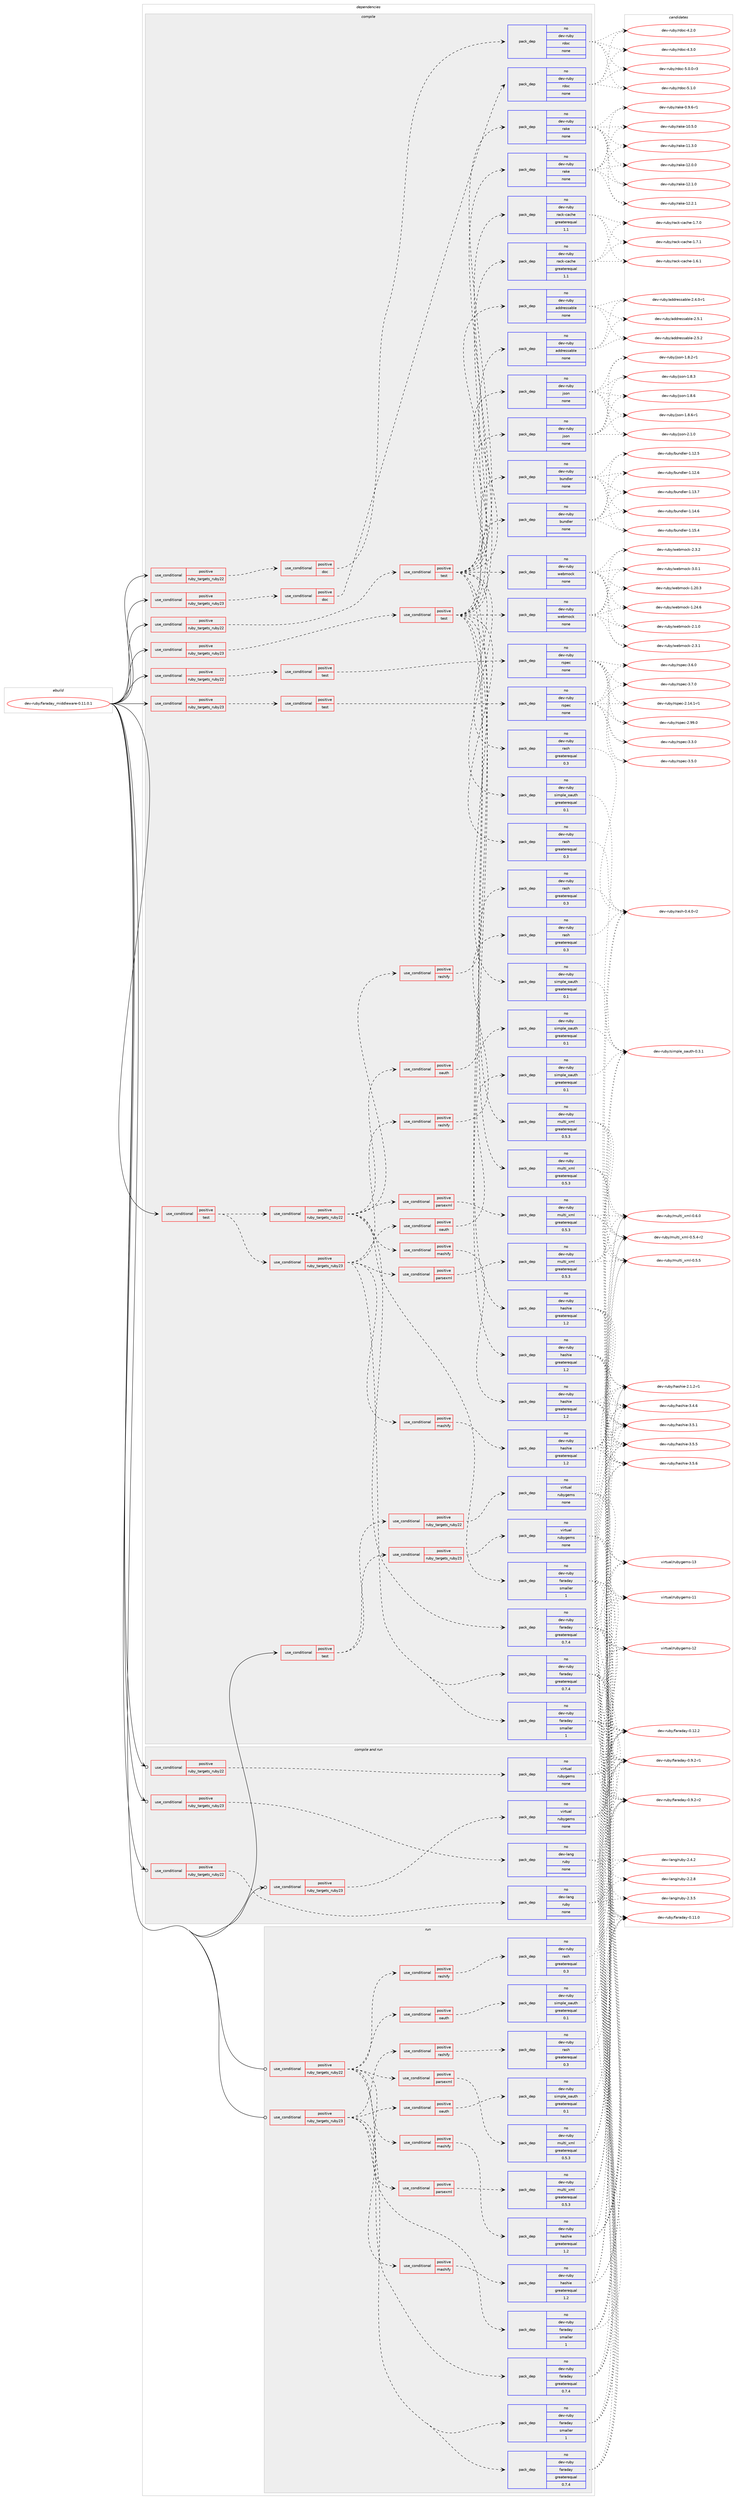 digraph prolog {

# *************
# Graph options
# *************

newrank=true;
concentrate=true;
compound=true;
graph [rankdir=LR,fontname=Helvetica,fontsize=10,ranksep=1.5];#, ranksep=2.5, nodesep=0.2];
edge  [arrowhead=vee];
node  [fontname=Helvetica,fontsize=10];

# **********
# The ebuild
# **********

subgraph cluster_leftcol {
color=gray;
rank=same;
label=<<i>ebuild</i>>;
id [label="dev-ruby/faraday_middleware-0.11.0.1", color=red, width=4, href="../dev-ruby/faraday_middleware-0.11.0.1.svg"];
}

# ****************
# The dependencies
# ****************

subgraph cluster_midcol {
color=gray;
label=<<i>dependencies</i>>;
subgraph cluster_compile {
fillcolor="#eeeeee";
style=filled;
label=<<i>compile</i>>;
subgraph cond56858 {
dependency238331 [label=<<TABLE BORDER="0" CELLBORDER="1" CELLSPACING="0" CELLPADDING="4"><TR><TD ROWSPAN="3" CELLPADDING="10">use_conditional</TD></TR><TR><TD>positive</TD></TR><TR><TD>ruby_targets_ruby22</TD></TR></TABLE>>, shape=none, color=red];
subgraph cond56859 {
dependency238332 [label=<<TABLE BORDER="0" CELLBORDER="1" CELLSPACING="0" CELLPADDING="4"><TR><TD ROWSPAN="3" CELLPADDING="10">use_conditional</TD></TR><TR><TD>positive</TD></TR><TR><TD>doc</TD></TR></TABLE>>, shape=none, color=red];
subgraph pack177396 {
dependency238333 [label=<<TABLE BORDER="0" CELLBORDER="1" CELLSPACING="0" CELLPADDING="4" WIDTH="220"><TR><TD ROWSPAN="6" CELLPADDING="30">pack_dep</TD></TR><TR><TD WIDTH="110">no</TD></TR><TR><TD>dev-ruby</TD></TR><TR><TD>rdoc</TD></TR><TR><TD>none</TD></TR><TR><TD></TD></TR></TABLE>>, shape=none, color=blue];
}
dependency238332:e -> dependency238333:w [weight=20,style="dashed",arrowhead="vee"];
}
dependency238331:e -> dependency238332:w [weight=20,style="dashed",arrowhead="vee"];
}
id:e -> dependency238331:w [weight=20,style="solid",arrowhead="vee"];
subgraph cond56860 {
dependency238334 [label=<<TABLE BORDER="0" CELLBORDER="1" CELLSPACING="0" CELLPADDING="4"><TR><TD ROWSPAN="3" CELLPADDING="10">use_conditional</TD></TR><TR><TD>positive</TD></TR><TR><TD>ruby_targets_ruby22</TD></TR></TABLE>>, shape=none, color=red];
subgraph cond56861 {
dependency238335 [label=<<TABLE BORDER="0" CELLBORDER="1" CELLSPACING="0" CELLPADDING="4"><TR><TD ROWSPAN="3" CELLPADDING="10">use_conditional</TD></TR><TR><TD>positive</TD></TR><TR><TD>test</TD></TR></TABLE>>, shape=none, color=red];
subgraph pack177397 {
dependency238336 [label=<<TABLE BORDER="0" CELLBORDER="1" CELLSPACING="0" CELLPADDING="4" WIDTH="220"><TR><TD ROWSPAN="6" CELLPADDING="30">pack_dep</TD></TR><TR><TD WIDTH="110">no</TD></TR><TR><TD>dev-ruby</TD></TR><TR><TD>bundler</TD></TR><TR><TD>none</TD></TR><TR><TD></TD></TR></TABLE>>, shape=none, color=blue];
}
dependency238335:e -> dependency238336:w [weight=20,style="dashed",arrowhead="vee"];
subgraph pack177398 {
dependency238337 [label=<<TABLE BORDER="0" CELLBORDER="1" CELLSPACING="0" CELLPADDING="4" WIDTH="220"><TR><TD ROWSPAN="6" CELLPADDING="30">pack_dep</TD></TR><TR><TD WIDTH="110">no</TD></TR><TR><TD>dev-ruby</TD></TR><TR><TD>addressable</TD></TR><TR><TD>none</TD></TR><TR><TD></TD></TR></TABLE>>, shape=none, color=blue];
}
dependency238335:e -> dependency238337:w [weight=20,style="dashed",arrowhead="vee"];
subgraph pack177399 {
dependency238338 [label=<<TABLE BORDER="0" CELLBORDER="1" CELLSPACING="0" CELLPADDING="4" WIDTH="220"><TR><TD ROWSPAN="6" CELLPADDING="30">pack_dep</TD></TR><TR><TD WIDTH="110">no</TD></TR><TR><TD>dev-ruby</TD></TR><TR><TD>rake</TD></TR><TR><TD>none</TD></TR><TR><TD></TD></TR></TABLE>>, shape=none, color=blue];
}
dependency238335:e -> dependency238338:w [weight=20,style="dashed",arrowhead="vee"];
subgraph pack177400 {
dependency238339 [label=<<TABLE BORDER="0" CELLBORDER="1" CELLSPACING="0" CELLPADDING="4" WIDTH="220"><TR><TD ROWSPAN="6" CELLPADDING="30">pack_dep</TD></TR><TR><TD WIDTH="110">no</TD></TR><TR><TD>dev-ruby</TD></TR><TR><TD>webmock</TD></TR><TR><TD>none</TD></TR><TR><TD></TD></TR></TABLE>>, shape=none, color=blue];
}
dependency238335:e -> dependency238339:w [weight=20,style="dashed",arrowhead="vee"];
subgraph pack177401 {
dependency238340 [label=<<TABLE BORDER="0" CELLBORDER="1" CELLSPACING="0" CELLPADDING="4" WIDTH="220"><TR><TD ROWSPAN="6" CELLPADDING="30">pack_dep</TD></TR><TR><TD WIDTH="110">no</TD></TR><TR><TD>dev-ruby</TD></TR><TR><TD>json</TD></TR><TR><TD>none</TD></TR><TR><TD></TD></TR></TABLE>>, shape=none, color=blue];
}
dependency238335:e -> dependency238340:w [weight=20,style="dashed",arrowhead="vee"];
subgraph pack177402 {
dependency238341 [label=<<TABLE BORDER="0" CELLBORDER="1" CELLSPACING="0" CELLPADDING="4" WIDTH="220"><TR><TD ROWSPAN="6" CELLPADDING="30">pack_dep</TD></TR><TR><TD WIDTH="110">no</TD></TR><TR><TD>dev-ruby</TD></TR><TR><TD>multi_xml</TD></TR><TR><TD>greaterequal</TD></TR><TR><TD>0.5.3</TD></TR></TABLE>>, shape=none, color=blue];
}
dependency238335:e -> dependency238341:w [weight=20,style="dashed",arrowhead="vee"];
subgraph pack177403 {
dependency238342 [label=<<TABLE BORDER="0" CELLBORDER="1" CELLSPACING="0" CELLPADDING="4" WIDTH="220"><TR><TD ROWSPAN="6" CELLPADDING="30">pack_dep</TD></TR><TR><TD WIDTH="110">no</TD></TR><TR><TD>dev-ruby</TD></TR><TR><TD>rack-cache</TD></TR><TR><TD>greaterequal</TD></TR><TR><TD>1.1</TD></TR></TABLE>>, shape=none, color=blue];
}
dependency238335:e -> dependency238342:w [weight=20,style="dashed",arrowhead="vee"];
subgraph pack177404 {
dependency238343 [label=<<TABLE BORDER="0" CELLBORDER="1" CELLSPACING="0" CELLPADDING="4" WIDTH="220"><TR><TD ROWSPAN="6" CELLPADDING="30">pack_dep</TD></TR><TR><TD WIDTH="110">no</TD></TR><TR><TD>dev-ruby</TD></TR><TR><TD>simple_oauth</TD></TR><TR><TD>greaterequal</TD></TR><TR><TD>0.1</TD></TR></TABLE>>, shape=none, color=blue];
}
dependency238335:e -> dependency238343:w [weight=20,style="dashed",arrowhead="vee"];
subgraph pack177405 {
dependency238344 [label=<<TABLE BORDER="0" CELLBORDER="1" CELLSPACING="0" CELLPADDING="4" WIDTH="220"><TR><TD ROWSPAN="6" CELLPADDING="30">pack_dep</TD></TR><TR><TD WIDTH="110">no</TD></TR><TR><TD>dev-ruby</TD></TR><TR><TD>hashie</TD></TR><TR><TD>greaterequal</TD></TR><TR><TD>1.2</TD></TR></TABLE>>, shape=none, color=blue];
}
dependency238335:e -> dependency238344:w [weight=20,style="dashed",arrowhead="vee"];
subgraph pack177406 {
dependency238345 [label=<<TABLE BORDER="0" CELLBORDER="1" CELLSPACING="0" CELLPADDING="4" WIDTH="220"><TR><TD ROWSPAN="6" CELLPADDING="30">pack_dep</TD></TR><TR><TD WIDTH="110">no</TD></TR><TR><TD>dev-ruby</TD></TR><TR><TD>rash</TD></TR><TR><TD>greaterequal</TD></TR><TR><TD>0.3</TD></TR></TABLE>>, shape=none, color=blue];
}
dependency238335:e -> dependency238345:w [weight=20,style="dashed",arrowhead="vee"];
}
dependency238334:e -> dependency238335:w [weight=20,style="dashed",arrowhead="vee"];
}
id:e -> dependency238334:w [weight=20,style="solid",arrowhead="vee"];
subgraph cond56862 {
dependency238346 [label=<<TABLE BORDER="0" CELLBORDER="1" CELLSPACING="0" CELLPADDING="4"><TR><TD ROWSPAN="3" CELLPADDING="10">use_conditional</TD></TR><TR><TD>positive</TD></TR><TR><TD>ruby_targets_ruby22</TD></TR></TABLE>>, shape=none, color=red];
subgraph cond56863 {
dependency238347 [label=<<TABLE BORDER="0" CELLBORDER="1" CELLSPACING="0" CELLPADDING="4"><TR><TD ROWSPAN="3" CELLPADDING="10">use_conditional</TD></TR><TR><TD>positive</TD></TR><TR><TD>test</TD></TR></TABLE>>, shape=none, color=red];
subgraph pack177407 {
dependency238348 [label=<<TABLE BORDER="0" CELLBORDER="1" CELLSPACING="0" CELLPADDING="4" WIDTH="220"><TR><TD ROWSPAN="6" CELLPADDING="30">pack_dep</TD></TR><TR><TD WIDTH="110">no</TD></TR><TR><TD>dev-ruby</TD></TR><TR><TD>rspec</TD></TR><TR><TD>none</TD></TR><TR><TD></TD></TR></TABLE>>, shape=none, color=blue];
}
dependency238347:e -> dependency238348:w [weight=20,style="dashed",arrowhead="vee"];
}
dependency238346:e -> dependency238347:w [weight=20,style="dashed",arrowhead="vee"];
}
id:e -> dependency238346:w [weight=20,style="solid",arrowhead="vee"];
subgraph cond56864 {
dependency238349 [label=<<TABLE BORDER="0" CELLBORDER="1" CELLSPACING="0" CELLPADDING="4"><TR><TD ROWSPAN="3" CELLPADDING="10">use_conditional</TD></TR><TR><TD>positive</TD></TR><TR><TD>ruby_targets_ruby23</TD></TR></TABLE>>, shape=none, color=red];
subgraph cond56865 {
dependency238350 [label=<<TABLE BORDER="0" CELLBORDER="1" CELLSPACING="0" CELLPADDING="4"><TR><TD ROWSPAN="3" CELLPADDING="10">use_conditional</TD></TR><TR><TD>positive</TD></TR><TR><TD>doc</TD></TR></TABLE>>, shape=none, color=red];
subgraph pack177408 {
dependency238351 [label=<<TABLE BORDER="0" CELLBORDER="1" CELLSPACING="0" CELLPADDING="4" WIDTH="220"><TR><TD ROWSPAN="6" CELLPADDING="30">pack_dep</TD></TR><TR><TD WIDTH="110">no</TD></TR><TR><TD>dev-ruby</TD></TR><TR><TD>rdoc</TD></TR><TR><TD>none</TD></TR><TR><TD></TD></TR></TABLE>>, shape=none, color=blue];
}
dependency238350:e -> dependency238351:w [weight=20,style="dashed",arrowhead="vee"];
}
dependency238349:e -> dependency238350:w [weight=20,style="dashed",arrowhead="vee"];
}
id:e -> dependency238349:w [weight=20,style="solid",arrowhead="vee"];
subgraph cond56866 {
dependency238352 [label=<<TABLE BORDER="0" CELLBORDER="1" CELLSPACING="0" CELLPADDING="4"><TR><TD ROWSPAN="3" CELLPADDING="10">use_conditional</TD></TR><TR><TD>positive</TD></TR><TR><TD>ruby_targets_ruby23</TD></TR></TABLE>>, shape=none, color=red];
subgraph cond56867 {
dependency238353 [label=<<TABLE BORDER="0" CELLBORDER="1" CELLSPACING="0" CELLPADDING="4"><TR><TD ROWSPAN="3" CELLPADDING="10">use_conditional</TD></TR><TR><TD>positive</TD></TR><TR><TD>test</TD></TR></TABLE>>, shape=none, color=red];
subgraph pack177409 {
dependency238354 [label=<<TABLE BORDER="0" CELLBORDER="1" CELLSPACING="0" CELLPADDING="4" WIDTH="220"><TR><TD ROWSPAN="6" CELLPADDING="30">pack_dep</TD></TR><TR><TD WIDTH="110">no</TD></TR><TR><TD>dev-ruby</TD></TR><TR><TD>bundler</TD></TR><TR><TD>none</TD></TR><TR><TD></TD></TR></TABLE>>, shape=none, color=blue];
}
dependency238353:e -> dependency238354:w [weight=20,style="dashed",arrowhead="vee"];
subgraph pack177410 {
dependency238355 [label=<<TABLE BORDER="0" CELLBORDER="1" CELLSPACING="0" CELLPADDING="4" WIDTH="220"><TR><TD ROWSPAN="6" CELLPADDING="30">pack_dep</TD></TR><TR><TD WIDTH="110">no</TD></TR><TR><TD>dev-ruby</TD></TR><TR><TD>addressable</TD></TR><TR><TD>none</TD></TR><TR><TD></TD></TR></TABLE>>, shape=none, color=blue];
}
dependency238353:e -> dependency238355:w [weight=20,style="dashed",arrowhead="vee"];
subgraph pack177411 {
dependency238356 [label=<<TABLE BORDER="0" CELLBORDER="1" CELLSPACING="0" CELLPADDING="4" WIDTH="220"><TR><TD ROWSPAN="6" CELLPADDING="30">pack_dep</TD></TR><TR><TD WIDTH="110">no</TD></TR><TR><TD>dev-ruby</TD></TR><TR><TD>rake</TD></TR><TR><TD>none</TD></TR><TR><TD></TD></TR></TABLE>>, shape=none, color=blue];
}
dependency238353:e -> dependency238356:w [weight=20,style="dashed",arrowhead="vee"];
subgraph pack177412 {
dependency238357 [label=<<TABLE BORDER="0" CELLBORDER="1" CELLSPACING="0" CELLPADDING="4" WIDTH="220"><TR><TD ROWSPAN="6" CELLPADDING="30">pack_dep</TD></TR><TR><TD WIDTH="110">no</TD></TR><TR><TD>dev-ruby</TD></TR><TR><TD>webmock</TD></TR><TR><TD>none</TD></TR><TR><TD></TD></TR></TABLE>>, shape=none, color=blue];
}
dependency238353:e -> dependency238357:w [weight=20,style="dashed",arrowhead="vee"];
subgraph pack177413 {
dependency238358 [label=<<TABLE BORDER="0" CELLBORDER="1" CELLSPACING="0" CELLPADDING="4" WIDTH="220"><TR><TD ROWSPAN="6" CELLPADDING="30">pack_dep</TD></TR><TR><TD WIDTH="110">no</TD></TR><TR><TD>dev-ruby</TD></TR><TR><TD>json</TD></TR><TR><TD>none</TD></TR><TR><TD></TD></TR></TABLE>>, shape=none, color=blue];
}
dependency238353:e -> dependency238358:w [weight=20,style="dashed",arrowhead="vee"];
subgraph pack177414 {
dependency238359 [label=<<TABLE BORDER="0" CELLBORDER="1" CELLSPACING="0" CELLPADDING="4" WIDTH="220"><TR><TD ROWSPAN="6" CELLPADDING="30">pack_dep</TD></TR><TR><TD WIDTH="110">no</TD></TR><TR><TD>dev-ruby</TD></TR><TR><TD>multi_xml</TD></TR><TR><TD>greaterequal</TD></TR><TR><TD>0.5.3</TD></TR></TABLE>>, shape=none, color=blue];
}
dependency238353:e -> dependency238359:w [weight=20,style="dashed",arrowhead="vee"];
subgraph pack177415 {
dependency238360 [label=<<TABLE BORDER="0" CELLBORDER="1" CELLSPACING="0" CELLPADDING="4" WIDTH="220"><TR><TD ROWSPAN="6" CELLPADDING="30">pack_dep</TD></TR><TR><TD WIDTH="110">no</TD></TR><TR><TD>dev-ruby</TD></TR><TR><TD>rack-cache</TD></TR><TR><TD>greaterequal</TD></TR><TR><TD>1.1</TD></TR></TABLE>>, shape=none, color=blue];
}
dependency238353:e -> dependency238360:w [weight=20,style="dashed",arrowhead="vee"];
subgraph pack177416 {
dependency238361 [label=<<TABLE BORDER="0" CELLBORDER="1" CELLSPACING="0" CELLPADDING="4" WIDTH="220"><TR><TD ROWSPAN="6" CELLPADDING="30">pack_dep</TD></TR><TR><TD WIDTH="110">no</TD></TR><TR><TD>dev-ruby</TD></TR><TR><TD>simple_oauth</TD></TR><TR><TD>greaterequal</TD></TR><TR><TD>0.1</TD></TR></TABLE>>, shape=none, color=blue];
}
dependency238353:e -> dependency238361:w [weight=20,style="dashed",arrowhead="vee"];
subgraph pack177417 {
dependency238362 [label=<<TABLE BORDER="0" CELLBORDER="1" CELLSPACING="0" CELLPADDING="4" WIDTH="220"><TR><TD ROWSPAN="6" CELLPADDING="30">pack_dep</TD></TR><TR><TD WIDTH="110">no</TD></TR><TR><TD>dev-ruby</TD></TR><TR><TD>hashie</TD></TR><TR><TD>greaterequal</TD></TR><TR><TD>1.2</TD></TR></TABLE>>, shape=none, color=blue];
}
dependency238353:e -> dependency238362:w [weight=20,style="dashed",arrowhead="vee"];
subgraph pack177418 {
dependency238363 [label=<<TABLE BORDER="0" CELLBORDER="1" CELLSPACING="0" CELLPADDING="4" WIDTH="220"><TR><TD ROWSPAN="6" CELLPADDING="30">pack_dep</TD></TR><TR><TD WIDTH="110">no</TD></TR><TR><TD>dev-ruby</TD></TR><TR><TD>rash</TD></TR><TR><TD>greaterequal</TD></TR><TR><TD>0.3</TD></TR></TABLE>>, shape=none, color=blue];
}
dependency238353:e -> dependency238363:w [weight=20,style="dashed",arrowhead="vee"];
}
dependency238352:e -> dependency238353:w [weight=20,style="dashed",arrowhead="vee"];
}
id:e -> dependency238352:w [weight=20,style="solid",arrowhead="vee"];
subgraph cond56868 {
dependency238364 [label=<<TABLE BORDER="0" CELLBORDER="1" CELLSPACING="0" CELLPADDING="4"><TR><TD ROWSPAN="3" CELLPADDING="10">use_conditional</TD></TR><TR><TD>positive</TD></TR><TR><TD>ruby_targets_ruby23</TD></TR></TABLE>>, shape=none, color=red];
subgraph cond56869 {
dependency238365 [label=<<TABLE BORDER="0" CELLBORDER="1" CELLSPACING="0" CELLPADDING="4"><TR><TD ROWSPAN="3" CELLPADDING="10">use_conditional</TD></TR><TR><TD>positive</TD></TR><TR><TD>test</TD></TR></TABLE>>, shape=none, color=red];
subgraph pack177419 {
dependency238366 [label=<<TABLE BORDER="0" CELLBORDER="1" CELLSPACING="0" CELLPADDING="4" WIDTH="220"><TR><TD ROWSPAN="6" CELLPADDING="30">pack_dep</TD></TR><TR><TD WIDTH="110">no</TD></TR><TR><TD>dev-ruby</TD></TR><TR><TD>rspec</TD></TR><TR><TD>none</TD></TR><TR><TD></TD></TR></TABLE>>, shape=none, color=blue];
}
dependency238365:e -> dependency238366:w [weight=20,style="dashed",arrowhead="vee"];
}
dependency238364:e -> dependency238365:w [weight=20,style="dashed",arrowhead="vee"];
}
id:e -> dependency238364:w [weight=20,style="solid",arrowhead="vee"];
subgraph cond56870 {
dependency238367 [label=<<TABLE BORDER="0" CELLBORDER="1" CELLSPACING="0" CELLPADDING="4"><TR><TD ROWSPAN="3" CELLPADDING="10">use_conditional</TD></TR><TR><TD>positive</TD></TR><TR><TD>test</TD></TR></TABLE>>, shape=none, color=red];
subgraph cond56871 {
dependency238368 [label=<<TABLE BORDER="0" CELLBORDER="1" CELLSPACING="0" CELLPADDING="4"><TR><TD ROWSPAN="3" CELLPADDING="10">use_conditional</TD></TR><TR><TD>positive</TD></TR><TR><TD>ruby_targets_ruby22</TD></TR></TABLE>>, shape=none, color=red];
subgraph pack177420 {
dependency238369 [label=<<TABLE BORDER="0" CELLBORDER="1" CELLSPACING="0" CELLPADDING="4" WIDTH="220"><TR><TD ROWSPAN="6" CELLPADDING="30">pack_dep</TD></TR><TR><TD WIDTH="110">no</TD></TR><TR><TD>dev-ruby</TD></TR><TR><TD>faraday</TD></TR><TR><TD>greaterequal</TD></TR><TR><TD>0.7.4</TD></TR></TABLE>>, shape=none, color=blue];
}
dependency238368:e -> dependency238369:w [weight=20,style="dashed",arrowhead="vee"];
subgraph pack177421 {
dependency238370 [label=<<TABLE BORDER="0" CELLBORDER="1" CELLSPACING="0" CELLPADDING="4" WIDTH="220"><TR><TD ROWSPAN="6" CELLPADDING="30">pack_dep</TD></TR><TR><TD WIDTH="110">no</TD></TR><TR><TD>dev-ruby</TD></TR><TR><TD>faraday</TD></TR><TR><TD>smaller</TD></TR><TR><TD>1</TD></TR></TABLE>>, shape=none, color=blue];
}
dependency238368:e -> dependency238370:w [weight=20,style="dashed",arrowhead="vee"];
subgraph cond56872 {
dependency238371 [label=<<TABLE BORDER="0" CELLBORDER="1" CELLSPACING="0" CELLPADDING="4"><TR><TD ROWSPAN="3" CELLPADDING="10">use_conditional</TD></TR><TR><TD>positive</TD></TR><TR><TD>parsexml</TD></TR></TABLE>>, shape=none, color=red];
subgraph pack177422 {
dependency238372 [label=<<TABLE BORDER="0" CELLBORDER="1" CELLSPACING="0" CELLPADDING="4" WIDTH="220"><TR><TD ROWSPAN="6" CELLPADDING="30">pack_dep</TD></TR><TR><TD WIDTH="110">no</TD></TR><TR><TD>dev-ruby</TD></TR><TR><TD>multi_xml</TD></TR><TR><TD>greaterequal</TD></TR><TR><TD>0.5.3</TD></TR></TABLE>>, shape=none, color=blue];
}
dependency238371:e -> dependency238372:w [weight=20,style="dashed",arrowhead="vee"];
}
dependency238368:e -> dependency238371:w [weight=20,style="dashed",arrowhead="vee"];
subgraph cond56873 {
dependency238373 [label=<<TABLE BORDER="0" CELLBORDER="1" CELLSPACING="0" CELLPADDING="4"><TR><TD ROWSPAN="3" CELLPADDING="10">use_conditional</TD></TR><TR><TD>positive</TD></TR><TR><TD>oauth</TD></TR></TABLE>>, shape=none, color=red];
subgraph pack177423 {
dependency238374 [label=<<TABLE BORDER="0" CELLBORDER="1" CELLSPACING="0" CELLPADDING="4" WIDTH="220"><TR><TD ROWSPAN="6" CELLPADDING="30">pack_dep</TD></TR><TR><TD WIDTH="110">no</TD></TR><TR><TD>dev-ruby</TD></TR><TR><TD>simple_oauth</TD></TR><TR><TD>greaterequal</TD></TR><TR><TD>0.1</TD></TR></TABLE>>, shape=none, color=blue];
}
dependency238373:e -> dependency238374:w [weight=20,style="dashed",arrowhead="vee"];
}
dependency238368:e -> dependency238373:w [weight=20,style="dashed",arrowhead="vee"];
subgraph cond56874 {
dependency238375 [label=<<TABLE BORDER="0" CELLBORDER="1" CELLSPACING="0" CELLPADDING="4"><TR><TD ROWSPAN="3" CELLPADDING="10">use_conditional</TD></TR><TR><TD>positive</TD></TR><TR><TD>mashify</TD></TR></TABLE>>, shape=none, color=red];
subgraph pack177424 {
dependency238376 [label=<<TABLE BORDER="0" CELLBORDER="1" CELLSPACING="0" CELLPADDING="4" WIDTH="220"><TR><TD ROWSPAN="6" CELLPADDING="30">pack_dep</TD></TR><TR><TD WIDTH="110">no</TD></TR><TR><TD>dev-ruby</TD></TR><TR><TD>hashie</TD></TR><TR><TD>greaterequal</TD></TR><TR><TD>1.2</TD></TR></TABLE>>, shape=none, color=blue];
}
dependency238375:e -> dependency238376:w [weight=20,style="dashed",arrowhead="vee"];
}
dependency238368:e -> dependency238375:w [weight=20,style="dashed",arrowhead="vee"];
subgraph cond56875 {
dependency238377 [label=<<TABLE BORDER="0" CELLBORDER="1" CELLSPACING="0" CELLPADDING="4"><TR><TD ROWSPAN="3" CELLPADDING="10">use_conditional</TD></TR><TR><TD>positive</TD></TR><TR><TD>rashify</TD></TR></TABLE>>, shape=none, color=red];
subgraph pack177425 {
dependency238378 [label=<<TABLE BORDER="0" CELLBORDER="1" CELLSPACING="0" CELLPADDING="4" WIDTH="220"><TR><TD ROWSPAN="6" CELLPADDING="30">pack_dep</TD></TR><TR><TD WIDTH="110">no</TD></TR><TR><TD>dev-ruby</TD></TR><TR><TD>rash</TD></TR><TR><TD>greaterequal</TD></TR><TR><TD>0.3</TD></TR></TABLE>>, shape=none, color=blue];
}
dependency238377:e -> dependency238378:w [weight=20,style="dashed",arrowhead="vee"];
}
dependency238368:e -> dependency238377:w [weight=20,style="dashed",arrowhead="vee"];
}
dependency238367:e -> dependency238368:w [weight=20,style="dashed",arrowhead="vee"];
subgraph cond56876 {
dependency238379 [label=<<TABLE BORDER="0" CELLBORDER="1" CELLSPACING="0" CELLPADDING="4"><TR><TD ROWSPAN="3" CELLPADDING="10">use_conditional</TD></TR><TR><TD>positive</TD></TR><TR><TD>ruby_targets_ruby23</TD></TR></TABLE>>, shape=none, color=red];
subgraph pack177426 {
dependency238380 [label=<<TABLE BORDER="0" CELLBORDER="1" CELLSPACING="0" CELLPADDING="4" WIDTH="220"><TR><TD ROWSPAN="6" CELLPADDING="30">pack_dep</TD></TR><TR><TD WIDTH="110">no</TD></TR><TR><TD>dev-ruby</TD></TR><TR><TD>faraday</TD></TR><TR><TD>greaterequal</TD></TR><TR><TD>0.7.4</TD></TR></TABLE>>, shape=none, color=blue];
}
dependency238379:e -> dependency238380:w [weight=20,style="dashed",arrowhead="vee"];
subgraph pack177427 {
dependency238381 [label=<<TABLE BORDER="0" CELLBORDER="1" CELLSPACING="0" CELLPADDING="4" WIDTH="220"><TR><TD ROWSPAN="6" CELLPADDING="30">pack_dep</TD></TR><TR><TD WIDTH="110">no</TD></TR><TR><TD>dev-ruby</TD></TR><TR><TD>faraday</TD></TR><TR><TD>smaller</TD></TR><TR><TD>1</TD></TR></TABLE>>, shape=none, color=blue];
}
dependency238379:e -> dependency238381:w [weight=20,style="dashed",arrowhead="vee"];
subgraph cond56877 {
dependency238382 [label=<<TABLE BORDER="0" CELLBORDER="1" CELLSPACING="0" CELLPADDING="4"><TR><TD ROWSPAN="3" CELLPADDING="10">use_conditional</TD></TR><TR><TD>positive</TD></TR><TR><TD>parsexml</TD></TR></TABLE>>, shape=none, color=red];
subgraph pack177428 {
dependency238383 [label=<<TABLE BORDER="0" CELLBORDER="1" CELLSPACING="0" CELLPADDING="4" WIDTH="220"><TR><TD ROWSPAN="6" CELLPADDING="30">pack_dep</TD></TR><TR><TD WIDTH="110">no</TD></TR><TR><TD>dev-ruby</TD></TR><TR><TD>multi_xml</TD></TR><TR><TD>greaterequal</TD></TR><TR><TD>0.5.3</TD></TR></TABLE>>, shape=none, color=blue];
}
dependency238382:e -> dependency238383:w [weight=20,style="dashed",arrowhead="vee"];
}
dependency238379:e -> dependency238382:w [weight=20,style="dashed",arrowhead="vee"];
subgraph cond56878 {
dependency238384 [label=<<TABLE BORDER="0" CELLBORDER="1" CELLSPACING="0" CELLPADDING="4"><TR><TD ROWSPAN="3" CELLPADDING="10">use_conditional</TD></TR><TR><TD>positive</TD></TR><TR><TD>oauth</TD></TR></TABLE>>, shape=none, color=red];
subgraph pack177429 {
dependency238385 [label=<<TABLE BORDER="0" CELLBORDER="1" CELLSPACING="0" CELLPADDING="4" WIDTH="220"><TR><TD ROWSPAN="6" CELLPADDING="30">pack_dep</TD></TR><TR><TD WIDTH="110">no</TD></TR><TR><TD>dev-ruby</TD></TR><TR><TD>simple_oauth</TD></TR><TR><TD>greaterequal</TD></TR><TR><TD>0.1</TD></TR></TABLE>>, shape=none, color=blue];
}
dependency238384:e -> dependency238385:w [weight=20,style="dashed",arrowhead="vee"];
}
dependency238379:e -> dependency238384:w [weight=20,style="dashed",arrowhead="vee"];
subgraph cond56879 {
dependency238386 [label=<<TABLE BORDER="0" CELLBORDER="1" CELLSPACING="0" CELLPADDING="4"><TR><TD ROWSPAN="3" CELLPADDING="10">use_conditional</TD></TR><TR><TD>positive</TD></TR><TR><TD>mashify</TD></TR></TABLE>>, shape=none, color=red];
subgraph pack177430 {
dependency238387 [label=<<TABLE BORDER="0" CELLBORDER="1" CELLSPACING="0" CELLPADDING="4" WIDTH="220"><TR><TD ROWSPAN="6" CELLPADDING="30">pack_dep</TD></TR><TR><TD WIDTH="110">no</TD></TR><TR><TD>dev-ruby</TD></TR><TR><TD>hashie</TD></TR><TR><TD>greaterequal</TD></TR><TR><TD>1.2</TD></TR></TABLE>>, shape=none, color=blue];
}
dependency238386:e -> dependency238387:w [weight=20,style="dashed",arrowhead="vee"];
}
dependency238379:e -> dependency238386:w [weight=20,style="dashed",arrowhead="vee"];
subgraph cond56880 {
dependency238388 [label=<<TABLE BORDER="0" CELLBORDER="1" CELLSPACING="0" CELLPADDING="4"><TR><TD ROWSPAN="3" CELLPADDING="10">use_conditional</TD></TR><TR><TD>positive</TD></TR><TR><TD>rashify</TD></TR></TABLE>>, shape=none, color=red];
subgraph pack177431 {
dependency238389 [label=<<TABLE BORDER="0" CELLBORDER="1" CELLSPACING="0" CELLPADDING="4" WIDTH="220"><TR><TD ROWSPAN="6" CELLPADDING="30">pack_dep</TD></TR><TR><TD WIDTH="110">no</TD></TR><TR><TD>dev-ruby</TD></TR><TR><TD>rash</TD></TR><TR><TD>greaterequal</TD></TR><TR><TD>0.3</TD></TR></TABLE>>, shape=none, color=blue];
}
dependency238388:e -> dependency238389:w [weight=20,style="dashed",arrowhead="vee"];
}
dependency238379:e -> dependency238388:w [weight=20,style="dashed",arrowhead="vee"];
}
dependency238367:e -> dependency238379:w [weight=20,style="dashed",arrowhead="vee"];
}
id:e -> dependency238367:w [weight=20,style="solid",arrowhead="vee"];
subgraph cond56881 {
dependency238390 [label=<<TABLE BORDER="0" CELLBORDER="1" CELLSPACING="0" CELLPADDING="4"><TR><TD ROWSPAN="3" CELLPADDING="10">use_conditional</TD></TR><TR><TD>positive</TD></TR><TR><TD>test</TD></TR></TABLE>>, shape=none, color=red];
subgraph cond56882 {
dependency238391 [label=<<TABLE BORDER="0" CELLBORDER="1" CELLSPACING="0" CELLPADDING="4"><TR><TD ROWSPAN="3" CELLPADDING="10">use_conditional</TD></TR><TR><TD>positive</TD></TR><TR><TD>ruby_targets_ruby22</TD></TR></TABLE>>, shape=none, color=red];
subgraph pack177432 {
dependency238392 [label=<<TABLE BORDER="0" CELLBORDER="1" CELLSPACING="0" CELLPADDING="4" WIDTH="220"><TR><TD ROWSPAN="6" CELLPADDING="30">pack_dep</TD></TR><TR><TD WIDTH="110">no</TD></TR><TR><TD>virtual</TD></TR><TR><TD>rubygems</TD></TR><TR><TD>none</TD></TR><TR><TD></TD></TR></TABLE>>, shape=none, color=blue];
}
dependency238391:e -> dependency238392:w [weight=20,style="dashed",arrowhead="vee"];
}
dependency238390:e -> dependency238391:w [weight=20,style="dashed",arrowhead="vee"];
subgraph cond56883 {
dependency238393 [label=<<TABLE BORDER="0" CELLBORDER="1" CELLSPACING="0" CELLPADDING="4"><TR><TD ROWSPAN="3" CELLPADDING="10">use_conditional</TD></TR><TR><TD>positive</TD></TR><TR><TD>ruby_targets_ruby23</TD></TR></TABLE>>, shape=none, color=red];
subgraph pack177433 {
dependency238394 [label=<<TABLE BORDER="0" CELLBORDER="1" CELLSPACING="0" CELLPADDING="4" WIDTH="220"><TR><TD ROWSPAN="6" CELLPADDING="30">pack_dep</TD></TR><TR><TD WIDTH="110">no</TD></TR><TR><TD>virtual</TD></TR><TR><TD>rubygems</TD></TR><TR><TD>none</TD></TR><TR><TD></TD></TR></TABLE>>, shape=none, color=blue];
}
dependency238393:e -> dependency238394:w [weight=20,style="dashed",arrowhead="vee"];
}
dependency238390:e -> dependency238393:w [weight=20,style="dashed",arrowhead="vee"];
}
id:e -> dependency238390:w [weight=20,style="solid",arrowhead="vee"];
}
subgraph cluster_compileandrun {
fillcolor="#eeeeee";
style=filled;
label=<<i>compile and run</i>>;
subgraph cond56884 {
dependency238395 [label=<<TABLE BORDER="0" CELLBORDER="1" CELLSPACING="0" CELLPADDING="4"><TR><TD ROWSPAN="3" CELLPADDING="10">use_conditional</TD></TR><TR><TD>positive</TD></TR><TR><TD>ruby_targets_ruby22</TD></TR></TABLE>>, shape=none, color=red];
subgraph pack177434 {
dependency238396 [label=<<TABLE BORDER="0" CELLBORDER="1" CELLSPACING="0" CELLPADDING="4" WIDTH="220"><TR><TD ROWSPAN="6" CELLPADDING="30">pack_dep</TD></TR><TR><TD WIDTH="110">no</TD></TR><TR><TD>dev-lang</TD></TR><TR><TD>ruby</TD></TR><TR><TD>none</TD></TR><TR><TD></TD></TR></TABLE>>, shape=none, color=blue];
}
dependency238395:e -> dependency238396:w [weight=20,style="dashed",arrowhead="vee"];
}
id:e -> dependency238395:w [weight=20,style="solid",arrowhead="odotvee"];
subgraph cond56885 {
dependency238397 [label=<<TABLE BORDER="0" CELLBORDER="1" CELLSPACING="0" CELLPADDING="4"><TR><TD ROWSPAN="3" CELLPADDING="10">use_conditional</TD></TR><TR><TD>positive</TD></TR><TR><TD>ruby_targets_ruby22</TD></TR></TABLE>>, shape=none, color=red];
subgraph pack177435 {
dependency238398 [label=<<TABLE BORDER="0" CELLBORDER="1" CELLSPACING="0" CELLPADDING="4" WIDTH="220"><TR><TD ROWSPAN="6" CELLPADDING="30">pack_dep</TD></TR><TR><TD WIDTH="110">no</TD></TR><TR><TD>virtual</TD></TR><TR><TD>rubygems</TD></TR><TR><TD>none</TD></TR><TR><TD></TD></TR></TABLE>>, shape=none, color=blue];
}
dependency238397:e -> dependency238398:w [weight=20,style="dashed",arrowhead="vee"];
}
id:e -> dependency238397:w [weight=20,style="solid",arrowhead="odotvee"];
subgraph cond56886 {
dependency238399 [label=<<TABLE BORDER="0" CELLBORDER="1" CELLSPACING="0" CELLPADDING="4"><TR><TD ROWSPAN="3" CELLPADDING="10">use_conditional</TD></TR><TR><TD>positive</TD></TR><TR><TD>ruby_targets_ruby23</TD></TR></TABLE>>, shape=none, color=red];
subgraph pack177436 {
dependency238400 [label=<<TABLE BORDER="0" CELLBORDER="1" CELLSPACING="0" CELLPADDING="4" WIDTH="220"><TR><TD ROWSPAN="6" CELLPADDING="30">pack_dep</TD></TR><TR><TD WIDTH="110">no</TD></TR><TR><TD>dev-lang</TD></TR><TR><TD>ruby</TD></TR><TR><TD>none</TD></TR><TR><TD></TD></TR></TABLE>>, shape=none, color=blue];
}
dependency238399:e -> dependency238400:w [weight=20,style="dashed",arrowhead="vee"];
}
id:e -> dependency238399:w [weight=20,style="solid",arrowhead="odotvee"];
subgraph cond56887 {
dependency238401 [label=<<TABLE BORDER="0" CELLBORDER="1" CELLSPACING="0" CELLPADDING="4"><TR><TD ROWSPAN="3" CELLPADDING="10">use_conditional</TD></TR><TR><TD>positive</TD></TR><TR><TD>ruby_targets_ruby23</TD></TR></TABLE>>, shape=none, color=red];
subgraph pack177437 {
dependency238402 [label=<<TABLE BORDER="0" CELLBORDER="1" CELLSPACING="0" CELLPADDING="4" WIDTH="220"><TR><TD ROWSPAN="6" CELLPADDING="30">pack_dep</TD></TR><TR><TD WIDTH="110">no</TD></TR><TR><TD>virtual</TD></TR><TR><TD>rubygems</TD></TR><TR><TD>none</TD></TR><TR><TD></TD></TR></TABLE>>, shape=none, color=blue];
}
dependency238401:e -> dependency238402:w [weight=20,style="dashed",arrowhead="vee"];
}
id:e -> dependency238401:w [weight=20,style="solid",arrowhead="odotvee"];
}
subgraph cluster_run {
fillcolor="#eeeeee";
style=filled;
label=<<i>run</i>>;
subgraph cond56888 {
dependency238403 [label=<<TABLE BORDER="0" CELLBORDER="1" CELLSPACING="0" CELLPADDING="4"><TR><TD ROWSPAN="3" CELLPADDING="10">use_conditional</TD></TR><TR><TD>positive</TD></TR><TR><TD>ruby_targets_ruby22</TD></TR></TABLE>>, shape=none, color=red];
subgraph pack177438 {
dependency238404 [label=<<TABLE BORDER="0" CELLBORDER="1" CELLSPACING="0" CELLPADDING="4" WIDTH="220"><TR><TD ROWSPAN="6" CELLPADDING="30">pack_dep</TD></TR><TR><TD WIDTH="110">no</TD></TR><TR><TD>dev-ruby</TD></TR><TR><TD>faraday</TD></TR><TR><TD>greaterequal</TD></TR><TR><TD>0.7.4</TD></TR></TABLE>>, shape=none, color=blue];
}
dependency238403:e -> dependency238404:w [weight=20,style="dashed",arrowhead="vee"];
subgraph pack177439 {
dependency238405 [label=<<TABLE BORDER="0" CELLBORDER="1" CELLSPACING="0" CELLPADDING="4" WIDTH="220"><TR><TD ROWSPAN="6" CELLPADDING="30">pack_dep</TD></TR><TR><TD WIDTH="110">no</TD></TR><TR><TD>dev-ruby</TD></TR><TR><TD>faraday</TD></TR><TR><TD>smaller</TD></TR><TR><TD>1</TD></TR></TABLE>>, shape=none, color=blue];
}
dependency238403:e -> dependency238405:w [weight=20,style="dashed",arrowhead="vee"];
subgraph cond56889 {
dependency238406 [label=<<TABLE BORDER="0" CELLBORDER="1" CELLSPACING="0" CELLPADDING="4"><TR><TD ROWSPAN="3" CELLPADDING="10">use_conditional</TD></TR><TR><TD>positive</TD></TR><TR><TD>parsexml</TD></TR></TABLE>>, shape=none, color=red];
subgraph pack177440 {
dependency238407 [label=<<TABLE BORDER="0" CELLBORDER="1" CELLSPACING="0" CELLPADDING="4" WIDTH="220"><TR><TD ROWSPAN="6" CELLPADDING="30">pack_dep</TD></TR><TR><TD WIDTH="110">no</TD></TR><TR><TD>dev-ruby</TD></TR><TR><TD>multi_xml</TD></TR><TR><TD>greaterequal</TD></TR><TR><TD>0.5.3</TD></TR></TABLE>>, shape=none, color=blue];
}
dependency238406:e -> dependency238407:w [weight=20,style="dashed",arrowhead="vee"];
}
dependency238403:e -> dependency238406:w [weight=20,style="dashed",arrowhead="vee"];
subgraph cond56890 {
dependency238408 [label=<<TABLE BORDER="0" CELLBORDER="1" CELLSPACING="0" CELLPADDING="4"><TR><TD ROWSPAN="3" CELLPADDING="10">use_conditional</TD></TR><TR><TD>positive</TD></TR><TR><TD>oauth</TD></TR></TABLE>>, shape=none, color=red];
subgraph pack177441 {
dependency238409 [label=<<TABLE BORDER="0" CELLBORDER="1" CELLSPACING="0" CELLPADDING="4" WIDTH="220"><TR><TD ROWSPAN="6" CELLPADDING="30">pack_dep</TD></TR><TR><TD WIDTH="110">no</TD></TR><TR><TD>dev-ruby</TD></TR><TR><TD>simple_oauth</TD></TR><TR><TD>greaterequal</TD></TR><TR><TD>0.1</TD></TR></TABLE>>, shape=none, color=blue];
}
dependency238408:e -> dependency238409:w [weight=20,style="dashed",arrowhead="vee"];
}
dependency238403:e -> dependency238408:w [weight=20,style="dashed",arrowhead="vee"];
subgraph cond56891 {
dependency238410 [label=<<TABLE BORDER="0" CELLBORDER="1" CELLSPACING="0" CELLPADDING="4"><TR><TD ROWSPAN="3" CELLPADDING="10">use_conditional</TD></TR><TR><TD>positive</TD></TR><TR><TD>mashify</TD></TR></TABLE>>, shape=none, color=red];
subgraph pack177442 {
dependency238411 [label=<<TABLE BORDER="0" CELLBORDER="1" CELLSPACING="0" CELLPADDING="4" WIDTH="220"><TR><TD ROWSPAN="6" CELLPADDING="30">pack_dep</TD></TR><TR><TD WIDTH="110">no</TD></TR><TR><TD>dev-ruby</TD></TR><TR><TD>hashie</TD></TR><TR><TD>greaterequal</TD></TR><TR><TD>1.2</TD></TR></TABLE>>, shape=none, color=blue];
}
dependency238410:e -> dependency238411:w [weight=20,style="dashed",arrowhead="vee"];
}
dependency238403:e -> dependency238410:w [weight=20,style="dashed",arrowhead="vee"];
subgraph cond56892 {
dependency238412 [label=<<TABLE BORDER="0" CELLBORDER="1" CELLSPACING="0" CELLPADDING="4"><TR><TD ROWSPAN="3" CELLPADDING="10">use_conditional</TD></TR><TR><TD>positive</TD></TR><TR><TD>rashify</TD></TR></TABLE>>, shape=none, color=red];
subgraph pack177443 {
dependency238413 [label=<<TABLE BORDER="0" CELLBORDER="1" CELLSPACING="0" CELLPADDING="4" WIDTH="220"><TR><TD ROWSPAN="6" CELLPADDING="30">pack_dep</TD></TR><TR><TD WIDTH="110">no</TD></TR><TR><TD>dev-ruby</TD></TR><TR><TD>rash</TD></TR><TR><TD>greaterequal</TD></TR><TR><TD>0.3</TD></TR></TABLE>>, shape=none, color=blue];
}
dependency238412:e -> dependency238413:w [weight=20,style="dashed",arrowhead="vee"];
}
dependency238403:e -> dependency238412:w [weight=20,style="dashed",arrowhead="vee"];
}
id:e -> dependency238403:w [weight=20,style="solid",arrowhead="odot"];
subgraph cond56893 {
dependency238414 [label=<<TABLE BORDER="0" CELLBORDER="1" CELLSPACING="0" CELLPADDING="4"><TR><TD ROWSPAN="3" CELLPADDING="10">use_conditional</TD></TR><TR><TD>positive</TD></TR><TR><TD>ruby_targets_ruby23</TD></TR></TABLE>>, shape=none, color=red];
subgraph pack177444 {
dependency238415 [label=<<TABLE BORDER="0" CELLBORDER="1" CELLSPACING="0" CELLPADDING="4" WIDTH="220"><TR><TD ROWSPAN="6" CELLPADDING="30">pack_dep</TD></TR><TR><TD WIDTH="110">no</TD></TR><TR><TD>dev-ruby</TD></TR><TR><TD>faraday</TD></TR><TR><TD>greaterequal</TD></TR><TR><TD>0.7.4</TD></TR></TABLE>>, shape=none, color=blue];
}
dependency238414:e -> dependency238415:w [weight=20,style="dashed",arrowhead="vee"];
subgraph pack177445 {
dependency238416 [label=<<TABLE BORDER="0" CELLBORDER="1" CELLSPACING="0" CELLPADDING="4" WIDTH="220"><TR><TD ROWSPAN="6" CELLPADDING="30">pack_dep</TD></TR><TR><TD WIDTH="110">no</TD></TR><TR><TD>dev-ruby</TD></TR><TR><TD>faraday</TD></TR><TR><TD>smaller</TD></TR><TR><TD>1</TD></TR></TABLE>>, shape=none, color=blue];
}
dependency238414:e -> dependency238416:w [weight=20,style="dashed",arrowhead="vee"];
subgraph cond56894 {
dependency238417 [label=<<TABLE BORDER="0" CELLBORDER="1" CELLSPACING="0" CELLPADDING="4"><TR><TD ROWSPAN="3" CELLPADDING="10">use_conditional</TD></TR><TR><TD>positive</TD></TR><TR><TD>parsexml</TD></TR></TABLE>>, shape=none, color=red];
subgraph pack177446 {
dependency238418 [label=<<TABLE BORDER="0" CELLBORDER="1" CELLSPACING="0" CELLPADDING="4" WIDTH="220"><TR><TD ROWSPAN="6" CELLPADDING="30">pack_dep</TD></TR><TR><TD WIDTH="110">no</TD></TR><TR><TD>dev-ruby</TD></TR><TR><TD>multi_xml</TD></TR><TR><TD>greaterequal</TD></TR><TR><TD>0.5.3</TD></TR></TABLE>>, shape=none, color=blue];
}
dependency238417:e -> dependency238418:w [weight=20,style="dashed",arrowhead="vee"];
}
dependency238414:e -> dependency238417:w [weight=20,style="dashed",arrowhead="vee"];
subgraph cond56895 {
dependency238419 [label=<<TABLE BORDER="0" CELLBORDER="1" CELLSPACING="0" CELLPADDING="4"><TR><TD ROWSPAN="3" CELLPADDING="10">use_conditional</TD></TR><TR><TD>positive</TD></TR><TR><TD>oauth</TD></TR></TABLE>>, shape=none, color=red];
subgraph pack177447 {
dependency238420 [label=<<TABLE BORDER="0" CELLBORDER="1" CELLSPACING="0" CELLPADDING="4" WIDTH="220"><TR><TD ROWSPAN="6" CELLPADDING="30">pack_dep</TD></TR><TR><TD WIDTH="110">no</TD></TR><TR><TD>dev-ruby</TD></TR><TR><TD>simple_oauth</TD></TR><TR><TD>greaterequal</TD></TR><TR><TD>0.1</TD></TR></TABLE>>, shape=none, color=blue];
}
dependency238419:e -> dependency238420:w [weight=20,style="dashed",arrowhead="vee"];
}
dependency238414:e -> dependency238419:w [weight=20,style="dashed",arrowhead="vee"];
subgraph cond56896 {
dependency238421 [label=<<TABLE BORDER="0" CELLBORDER="1" CELLSPACING="0" CELLPADDING="4"><TR><TD ROWSPAN="3" CELLPADDING="10">use_conditional</TD></TR><TR><TD>positive</TD></TR><TR><TD>mashify</TD></TR></TABLE>>, shape=none, color=red];
subgraph pack177448 {
dependency238422 [label=<<TABLE BORDER="0" CELLBORDER="1" CELLSPACING="0" CELLPADDING="4" WIDTH="220"><TR><TD ROWSPAN="6" CELLPADDING="30">pack_dep</TD></TR><TR><TD WIDTH="110">no</TD></TR><TR><TD>dev-ruby</TD></TR><TR><TD>hashie</TD></TR><TR><TD>greaterequal</TD></TR><TR><TD>1.2</TD></TR></TABLE>>, shape=none, color=blue];
}
dependency238421:e -> dependency238422:w [weight=20,style="dashed",arrowhead="vee"];
}
dependency238414:e -> dependency238421:w [weight=20,style="dashed",arrowhead="vee"];
subgraph cond56897 {
dependency238423 [label=<<TABLE BORDER="0" CELLBORDER="1" CELLSPACING="0" CELLPADDING="4"><TR><TD ROWSPAN="3" CELLPADDING="10">use_conditional</TD></TR><TR><TD>positive</TD></TR><TR><TD>rashify</TD></TR></TABLE>>, shape=none, color=red];
subgraph pack177449 {
dependency238424 [label=<<TABLE BORDER="0" CELLBORDER="1" CELLSPACING="0" CELLPADDING="4" WIDTH="220"><TR><TD ROWSPAN="6" CELLPADDING="30">pack_dep</TD></TR><TR><TD WIDTH="110">no</TD></TR><TR><TD>dev-ruby</TD></TR><TR><TD>rash</TD></TR><TR><TD>greaterequal</TD></TR><TR><TD>0.3</TD></TR></TABLE>>, shape=none, color=blue];
}
dependency238423:e -> dependency238424:w [weight=20,style="dashed",arrowhead="vee"];
}
dependency238414:e -> dependency238423:w [weight=20,style="dashed",arrowhead="vee"];
}
id:e -> dependency238414:w [weight=20,style="solid",arrowhead="odot"];
}
}

# **************
# The candidates
# **************

subgraph cluster_choices {
rank=same;
color=gray;
label=<<i>candidates</i>>;

subgraph choice177396 {
color=black;
nodesep=1;
choice10010111845114117981214711410011199455246504648 [label="dev-ruby/rdoc-4.2.0", color=red, width=4,href="../dev-ruby/rdoc-4.2.0.svg"];
choice10010111845114117981214711410011199455246514648 [label="dev-ruby/rdoc-4.3.0", color=red, width=4,href="../dev-ruby/rdoc-4.3.0.svg"];
choice100101118451141179812147114100111994553464846484511451 [label="dev-ruby/rdoc-5.0.0-r3", color=red, width=4,href="../dev-ruby/rdoc-5.0.0-r3.svg"];
choice10010111845114117981214711410011199455346494648 [label="dev-ruby/rdoc-5.1.0", color=red, width=4,href="../dev-ruby/rdoc-5.1.0.svg"];
dependency238333:e -> choice10010111845114117981214711410011199455246504648:w [style=dotted,weight="100"];
dependency238333:e -> choice10010111845114117981214711410011199455246514648:w [style=dotted,weight="100"];
dependency238333:e -> choice100101118451141179812147114100111994553464846484511451:w [style=dotted,weight="100"];
dependency238333:e -> choice10010111845114117981214711410011199455346494648:w [style=dotted,weight="100"];
}
subgraph choice177397 {
color=black;
nodesep=1;
choice1001011184511411798121479811711010010810111445494649504653 [label="dev-ruby/bundler-1.12.5", color=red, width=4,href="../dev-ruby/bundler-1.12.5.svg"];
choice1001011184511411798121479811711010010810111445494649504654 [label="dev-ruby/bundler-1.12.6", color=red, width=4,href="../dev-ruby/bundler-1.12.6.svg"];
choice1001011184511411798121479811711010010810111445494649514655 [label="dev-ruby/bundler-1.13.7", color=red, width=4,href="../dev-ruby/bundler-1.13.7.svg"];
choice1001011184511411798121479811711010010810111445494649524654 [label="dev-ruby/bundler-1.14.6", color=red, width=4,href="../dev-ruby/bundler-1.14.6.svg"];
choice1001011184511411798121479811711010010810111445494649534652 [label="dev-ruby/bundler-1.15.4", color=red, width=4,href="../dev-ruby/bundler-1.15.4.svg"];
dependency238336:e -> choice1001011184511411798121479811711010010810111445494649504653:w [style=dotted,weight="100"];
dependency238336:e -> choice1001011184511411798121479811711010010810111445494649504654:w [style=dotted,weight="100"];
dependency238336:e -> choice1001011184511411798121479811711010010810111445494649514655:w [style=dotted,weight="100"];
dependency238336:e -> choice1001011184511411798121479811711010010810111445494649524654:w [style=dotted,weight="100"];
dependency238336:e -> choice1001011184511411798121479811711010010810111445494649534652:w [style=dotted,weight="100"];
}
subgraph choice177398 {
color=black;
nodesep=1;
choice1001011184511411798121479710010011410111511597981081014550465246484511449 [label="dev-ruby/addressable-2.4.0-r1", color=red, width=4,href="../dev-ruby/addressable-2.4.0-r1.svg"];
choice100101118451141179812147971001001141011151159798108101455046534649 [label="dev-ruby/addressable-2.5.1", color=red, width=4,href="../dev-ruby/addressable-2.5.1.svg"];
choice100101118451141179812147971001001141011151159798108101455046534650 [label="dev-ruby/addressable-2.5.2", color=red, width=4,href="../dev-ruby/addressable-2.5.2.svg"];
dependency238337:e -> choice1001011184511411798121479710010011410111511597981081014550465246484511449:w [style=dotted,weight="100"];
dependency238337:e -> choice100101118451141179812147971001001141011151159798108101455046534649:w [style=dotted,weight="100"];
dependency238337:e -> choice100101118451141179812147971001001141011151159798108101455046534650:w [style=dotted,weight="100"];
}
subgraph choice177399 {
color=black;
nodesep=1;
choice100101118451141179812147114971071014548465746544511449 [label="dev-ruby/rake-0.9.6-r1", color=red, width=4,href="../dev-ruby/rake-0.9.6-r1.svg"];
choice1001011184511411798121471149710710145494846534648 [label="dev-ruby/rake-10.5.0", color=red, width=4,href="../dev-ruby/rake-10.5.0.svg"];
choice1001011184511411798121471149710710145494946514648 [label="dev-ruby/rake-11.3.0", color=red, width=4,href="../dev-ruby/rake-11.3.0.svg"];
choice1001011184511411798121471149710710145495046484648 [label="dev-ruby/rake-12.0.0", color=red, width=4,href="../dev-ruby/rake-12.0.0.svg"];
choice1001011184511411798121471149710710145495046494648 [label="dev-ruby/rake-12.1.0", color=red, width=4,href="../dev-ruby/rake-12.1.0.svg"];
choice1001011184511411798121471149710710145495046504649 [label="dev-ruby/rake-12.2.1", color=red, width=4,href="../dev-ruby/rake-12.2.1.svg"];
dependency238338:e -> choice100101118451141179812147114971071014548465746544511449:w [style=dotted,weight="100"];
dependency238338:e -> choice1001011184511411798121471149710710145494846534648:w [style=dotted,weight="100"];
dependency238338:e -> choice1001011184511411798121471149710710145494946514648:w [style=dotted,weight="100"];
dependency238338:e -> choice1001011184511411798121471149710710145495046484648:w [style=dotted,weight="100"];
dependency238338:e -> choice1001011184511411798121471149710710145495046494648:w [style=dotted,weight="100"];
dependency238338:e -> choice1001011184511411798121471149710710145495046504649:w [style=dotted,weight="100"];
}
subgraph choice177400 {
color=black;
nodesep=1;
choice100101118451141179812147119101981091119910745494650484651 [label="dev-ruby/webmock-1.20.3", color=red, width=4,href="../dev-ruby/webmock-1.20.3.svg"];
choice100101118451141179812147119101981091119910745494650524654 [label="dev-ruby/webmock-1.24.6", color=red, width=4,href="../dev-ruby/webmock-1.24.6.svg"];
choice1001011184511411798121471191019810911199107455046494648 [label="dev-ruby/webmock-2.1.0", color=red, width=4,href="../dev-ruby/webmock-2.1.0.svg"];
choice1001011184511411798121471191019810911199107455046514649 [label="dev-ruby/webmock-2.3.1", color=red, width=4,href="../dev-ruby/webmock-2.3.1.svg"];
choice1001011184511411798121471191019810911199107455046514650 [label="dev-ruby/webmock-2.3.2", color=red, width=4,href="../dev-ruby/webmock-2.3.2.svg"];
choice1001011184511411798121471191019810911199107455146484649 [label="dev-ruby/webmock-3.0.1", color=red, width=4,href="../dev-ruby/webmock-3.0.1.svg"];
dependency238339:e -> choice100101118451141179812147119101981091119910745494650484651:w [style=dotted,weight="100"];
dependency238339:e -> choice100101118451141179812147119101981091119910745494650524654:w [style=dotted,weight="100"];
dependency238339:e -> choice1001011184511411798121471191019810911199107455046494648:w [style=dotted,weight="100"];
dependency238339:e -> choice1001011184511411798121471191019810911199107455046514649:w [style=dotted,weight="100"];
dependency238339:e -> choice1001011184511411798121471191019810911199107455046514650:w [style=dotted,weight="100"];
dependency238339:e -> choice1001011184511411798121471191019810911199107455146484649:w [style=dotted,weight="100"];
}
subgraph choice177401 {
color=black;
nodesep=1;
choice1001011184511411798121471061151111104549465646504511449 [label="dev-ruby/json-1.8.2-r1", color=red, width=4,href="../dev-ruby/json-1.8.2-r1.svg"];
choice100101118451141179812147106115111110454946564651 [label="dev-ruby/json-1.8.3", color=red, width=4,href="../dev-ruby/json-1.8.3.svg"];
choice100101118451141179812147106115111110454946564654 [label="dev-ruby/json-1.8.6", color=red, width=4,href="../dev-ruby/json-1.8.6.svg"];
choice1001011184511411798121471061151111104549465646544511449 [label="dev-ruby/json-1.8.6-r1", color=red, width=4,href="../dev-ruby/json-1.8.6-r1.svg"];
choice100101118451141179812147106115111110455046494648 [label="dev-ruby/json-2.1.0", color=red, width=4,href="../dev-ruby/json-2.1.0.svg"];
dependency238340:e -> choice1001011184511411798121471061151111104549465646504511449:w [style=dotted,weight="100"];
dependency238340:e -> choice100101118451141179812147106115111110454946564651:w [style=dotted,weight="100"];
dependency238340:e -> choice100101118451141179812147106115111110454946564654:w [style=dotted,weight="100"];
dependency238340:e -> choice1001011184511411798121471061151111104549465646544511449:w [style=dotted,weight="100"];
dependency238340:e -> choice100101118451141179812147106115111110455046494648:w [style=dotted,weight="100"];
}
subgraph choice177402 {
color=black;
nodesep=1;
choice100101118451141179812147109117108116105951201091084548465346524511450 [label="dev-ruby/multi_xml-0.5.4-r2", color=red, width=4,href="../dev-ruby/multi_xml-0.5.4-r2.svg"];
choice10010111845114117981214710911710811610595120109108454846534653 [label="dev-ruby/multi_xml-0.5.5", color=red, width=4,href="../dev-ruby/multi_xml-0.5.5.svg"];
choice10010111845114117981214710911710811610595120109108454846544648 [label="dev-ruby/multi_xml-0.6.0", color=red, width=4,href="../dev-ruby/multi_xml-0.6.0.svg"];
dependency238341:e -> choice100101118451141179812147109117108116105951201091084548465346524511450:w [style=dotted,weight="100"];
dependency238341:e -> choice10010111845114117981214710911710811610595120109108454846534653:w [style=dotted,weight="100"];
dependency238341:e -> choice10010111845114117981214710911710811610595120109108454846544648:w [style=dotted,weight="100"];
}
subgraph choice177403 {
color=black;
nodesep=1;
choice100101118451141179812147114979910745999799104101454946544649 [label="dev-ruby/rack-cache-1.6.1", color=red, width=4,href="../dev-ruby/rack-cache-1.6.1.svg"];
choice100101118451141179812147114979910745999799104101454946554648 [label="dev-ruby/rack-cache-1.7.0", color=red, width=4,href="../dev-ruby/rack-cache-1.7.0.svg"];
choice100101118451141179812147114979910745999799104101454946554649 [label="dev-ruby/rack-cache-1.7.1", color=red, width=4,href="../dev-ruby/rack-cache-1.7.1.svg"];
dependency238342:e -> choice100101118451141179812147114979910745999799104101454946544649:w [style=dotted,weight="100"];
dependency238342:e -> choice100101118451141179812147114979910745999799104101454946554648:w [style=dotted,weight="100"];
dependency238342:e -> choice100101118451141179812147114979910745999799104101454946554649:w [style=dotted,weight="100"];
}
subgraph choice177404 {
color=black;
nodesep=1;
choice1001011184511411798121471151051091121081019511197117116104454846514649 [label="dev-ruby/simple_oauth-0.3.1", color=red, width=4,href="../dev-ruby/simple_oauth-0.3.1.svg"];
dependency238343:e -> choice1001011184511411798121471151051091121081019511197117116104454846514649:w [style=dotted,weight="100"];
}
subgraph choice177405 {
color=black;
nodesep=1;
choice100101118451141179812147104971151041051014550464946504511449 [label="dev-ruby/hashie-2.1.2-r1", color=red, width=4,href="../dev-ruby/hashie-2.1.2-r1.svg"];
choice10010111845114117981214710497115104105101455146524654 [label="dev-ruby/hashie-3.4.6", color=red, width=4,href="../dev-ruby/hashie-3.4.6.svg"];
choice10010111845114117981214710497115104105101455146534649 [label="dev-ruby/hashie-3.5.1", color=red, width=4,href="../dev-ruby/hashie-3.5.1.svg"];
choice10010111845114117981214710497115104105101455146534653 [label="dev-ruby/hashie-3.5.5", color=red, width=4,href="../dev-ruby/hashie-3.5.5.svg"];
choice10010111845114117981214710497115104105101455146534654 [label="dev-ruby/hashie-3.5.6", color=red, width=4,href="../dev-ruby/hashie-3.5.6.svg"];
dependency238344:e -> choice100101118451141179812147104971151041051014550464946504511449:w [style=dotted,weight="100"];
dependency238344:e -> choice10010111845114117981214710497115104105101455146524654:w [style=dotted,weight="100"];
dependency238344:e -> choice10010111845114117981214710497115104105101455146534649:w [style=dotted,weight="100"];
dependency238344:e -> choice10010111845114117981214710497115104105101455146534653:w [style=dotted,weight="100"];
dependency238344:e -> choice10010111845114117981214710497115104105101455146534654:w [style=dotted,weight="100"];
}
subgraph choice177406 {
color=black;
nodesep=1;
choice100101118451141179812147114971151044548465246484511450 [label="dev-ruby/rash-0.4.0-r2", color=red, width=4,href="../dev-ruby/rash-0.4.0-r2.svg"];
dependency238345:e -> choice100101118451141179812147114971151044548465246484511450:w [style=dotted,weight="100"];
}
subgraph choice177407 {
color=black;
nodesep=1;
choice10010111845114117981214711411511210199455046495246494511449 [label="dev-ruby/rspec-2.14.1-r1", color=red, width=4,href="../dev-ruby/rspec-2.14.1-r1.svg"];
choice1001011184511411798121471141151121019945504657574648 [label="dev-ruby/rspec-2.99.0", color=red, width=4,href="../dev-ruby/rspec-2.99.0.svg"];
choice10010111845114117981214711411511210199455146514648 [label="dev-ruby/rspec-3.3.0", color=red, width=4,href="../dev-ruby/rspec-3.3.0.svg"];
choice10010111845114117981214711411511210199455146534648 [label="dev-ruby/rspec-3.5.0", color=red, width=4,href="../dev-ruby/rspec-3.5.0.svg"];
choice10010111845114117981214711411511210199455146544648 [label="dev-ruby/rspec-3.6.0", color=red, width=4,href="../dev-ruby/rspec-3.6.0.svg"];
choice10010111845114117981214711411511210199455146554648 [label="dev-ruby/rspec-3.7.0", color=red, width=4,href="../dev-ruby/rspec-3.7.0.svg"];
dependency238348:e -> choice10010111845114117981214711411511210199455046495246494511449:w [style=dotted,weight="100"];
dependency238348:e -> choice1001011184511411798121471141151121019945504657574648:w [style=dotted,weight="100"];
dependency238348:e -> choice10010111845114117981214711411511210199455146514648:w [style=dotted,weight="100"];
dependency238348:e -> choice10010111845114117981214711411511210199455146534648:w [style=dotted,weight="100"];
dependency238348:e -> choice10010111845114117981214711411511210199455146544648:w [style=dotted,weight="100"];
dependency238348:e -> choice10010111845114117981214711411511210199455146554648:w [style=dotted,weight="100"];
}
subgraph choice177408 {
color=black;
nodesep=1;
choice10010111845114117981214711410011199455246504648 [label="dev-ruby/rdoc-4.2.0", color=red, width=4,href="../dev-ruby/rdoc-4.2.0.svg"];
choice10010111845114117981214711410011199455246514648 [label="dev-ruby/rdoc-4.3.0", color=red, width=4,href="../dev-ruby/rdoc-4.3.0.svg"];
choice100101118451141179812147114100111994553464846484511451 [label="dev-ruby/rdoc-5.0.0-r3", color=red, width=4,href="../dev-ruby/rdoc-5.0.0-r3.svg"];
choice10010111845114117981214711410011199455346494648 [label="dev-ruby/rdoc-5.1.0", color=red, width=4,href="../dev-ruby/rdoc-5.1.0.svg"];
dependency238351:e -> choice10010111845114117981214711410011199455246504648:w [style=dotted,weight="100"];
dependency238351:e -> choice10010111845114117981214711410011199455246514648:w [style=dotted,weight="100"];
dependency238351:e -> choice100101118451141179812147114100111994553464846484511451:w [style=dotted,weight="100"];
dependency238351:e -> choice10010111845114117981214711410011199455346494648:w [style=dotted,weight="100"];
}
subgraph choice177409 {
color=black;
nodesep=1;
choice1001011184511411798121479811711010010810111445494649504653 [label="dev-ruby/bundler-1.12.5", color=red, width=4,href="../dev-ruby/bundler-1.12.5.svg"];
choice1001011184511411798121479811711010010810111445494649504654 [label="dev-ruby/bundler-1.12.6", color=red, width=4,href="../dev-ruby/bundler-1.12.6.svg"];
choice1001011184511411798121479811711010010810111445494649514655 [label="dev-ruby/bundler-1.13.7", color=red, width=4,href="../dev-ruby/bundler-1.13.7.svg"];
choice1001011184511411798121479811711010010810111445494649524654 [label="dev-ruby/bundler-1.14.6", color=red, width=4,href="../dev-ruby/bundler-1.14.6.svg"];
choice1001011184511411798121479811711010010810111445494649534652 [label="dev-ruby/bundler-1.15.4", color=red, width=4,href="../dev-ruby/bundler-1.15.4.svg"];
dependency238354:e -> choice1001011184511411798121479811711010010810111445494649504653:w [style=dotted,weight="100"];
dependency238354:e -> choice1001011184511411798121479811711010010810111445494649504654:w [style=dotted,weight="100"];
dependency238354:e -> choice1001011184511411798121479811711010010810111445494649514655:w [style=dotted,weight="100"];
dependency238354:e -> choice1001011184511411798121479811711010010810111445494649524654:w [style=dotted,weight="100"];
dependency238354:e -> choice1001011184511411798121479811711010010810111445494649534652:w [style=dotted,weight="100"];
}
subgraph choice177410 {
color=black;
nodesep=1;
choice1001011184511411798121479710010011410111511597981081014550465246484511449 [label="dev-ruby/addressable-2.4.0-r1", color=red, width=4,href="../dev-ruby/addressable-2.4.0-r1.svg"];
choice100101118451141179812147971001001141011151159798108101455046534649 [label="dev-ruby/addressable-2.5.1", color=red, width=4,href="../dev-ruby/addressable-2.5.1.svg"];
choice100101118451141179812147971001001141011151159798108101455046534650 [label="dev-ruby/addressable-2.5.2", color=red, width=4,href="../dev-ruby/addressable-2.5.2.svg"];
dependency238355:e -> choice1001011184511411798121479710010011410111511597981081014550465246484511449:w [style=dotted,weight="100"];
dependency238355:e -> choice100101118451141179812147971001001141011151159798108101455046534649:w [style=dotted,weight="100"];
dependency238355:e -> choice100101118451141179812147971001001141011151159798108101455046534650:w [style=dotted,weight="100"];
}
subgraph choice177411 {
color=black;
nodesep=1;
choice100101118451141179812147114971071014548465746544511449 [label="dev-ruby/rake-0.9.6-r1", color=red, width=4,href="../dev-ruby/rake-0.9.6-r1.svg"];
choice1001011184511411798121471149710710145494846534648 [label="dev-ruby/rake-10.5.0", color=red, width=4,href="../dev-ruby/rake-10.5.0.svg"];
choice1001011184511411798121471149710710145494946514648 [label="dev-ruby/rake-11.3.0", color=red, width=4,href="../dev-ruby/rake-11.3.0.svg"];
choice1001011184511411798121471149710710145495046484648 [label="dev-ruby/rake-12.0.0", color=red, width=4,href="../dev-ruby/rake-12.0.0.svg"];
choice1001011184511411798121471149710710145495046494648 [label="dev-ruby/rake-12.1.0", color=red, width=4,href="../dev-ruby/rake-12.1.0.svg"];
choice1001011184511411798121471149710710145495046504649 [label="dev-ruby/rake-12.2.1", color=red, width=4,href="../dev-ruby/rake-12.2.1.svg"];
dependency238356:e -> choice100101118451141179812147114971071014548465746544511449:w [style=dotted,weight="100"];
dependency238356:e -> choice1001011184511411798121471149710710145494846534648:w [style=dotted,weight="100"];
dependency238356:e -> choice1001011184511411798121471149710710145494946514648:w [style=dotted,weight="100"];
dependency238356:e -> choice1001011184511411798121471149710710145495046484648:w [style=dotted,weight="100"];
dependency238356:e -> choice1001011184511411798121471149710710145495046494648:w [style=dotted,weight="100"];
dependency238356:e -> choice1001011184511411798121471149710710145495046504649:w [style=dotted,weight="100"];
}
subgraph choice177412 {
color=black;
nodesep=1;
choice100101118451141179812147119101981091119910745494650484651 [label="dev-ruby/webmock-1.20.3", color=red, width=4,href="../dev-ruby/webmock-1.20.3.svg"];
choice100101118451141179812147119101981091119910745494650524654 [label="dev-ruby/webmock-1.24.6", color=red, width=4,href="../dev-ruby/webmock-1.24.6.svg"];
choice1001011184511411798121471191019810911199107455046494648 [label="dev-ruby/webmock-2.1.0", color=red, width=4,href="../dev-ruby/webmock-2.1.0.svg"];
choice1001011184511411798121471191019810911199107455046514649 [label="dev-ruby/webmock-2.3.1", color=red, width=4,href="../dev-ruby/webmock-2.3.1.svg"];
choice1001011184511411798121471191019810911199107455046514650 [label="dev-ruby/webmock-2.3.2", color=red, width=4,href="../dev-ruby/webmock-2.3.2.svg"];
choice1001011184511411798121471191019810911199107455146484649 [label="dev-ruby/webmock-3.0.1", color=red, width=4,href="../dev-ruby/webmock-3.0.1.svg"];
dependency238357:e -> choice100101118451141179812147119101981091119910745494650484651:w [style=dotted,weight="100"];
dependency238357:e -> choice100101118451141179812147119101981091119910745494650524654:w [style=dotted,weight="100"];
dependency238357:e -> choice1001011184511411798121471191019810911199107455046494648:w [style=dotted,weight="100"];
dependency238357:e -> choice1001011184511411798121471191019810911199107455046514649:w [style=dotted,weight="100"];
dependency238357:e -> choice1001011184511411798121471191019810911199107455046514650:w [style=dotted,weight="100"];
dependency238357:e -> choice1001011184511411798121471191019810911199107455146484649:w [style=dotted,weight="100"];
}
subgraph choice177413 {
color=black;
nodesep=1;
choice1001011184511411798121471061151111104549465646504511449 [label="dev-ruby/json-1.8.2-r1", color=red, width=4,href="../dev-ruby/json-1.8.2-r1.svg"];
choice100101118451141179812147106115111110454946564651 [label="dev-ruby/json-1.8.3", color=red, width=4,href="../dev-ruby/json-1.8.3.svg"];
choice100101118451141179812147106115111110454946564654 [label="dev-ruby/json-1.8.6", color=red, width=4,href="../dev-ruby/json-1.8.6.svg"];
choice1001011184511411798121471061151111104549465646544511449 [label="dev-ruby/json-1.8.6-r1", color=red, width=4,href="../dev-ruby/json-1.8.6-r1.svg"];
choice100101118451141179812147106115111110455046494648 [label="dev-ruby/json-2.1.0", color=red, width=4,href="../dev-ruby/json-2.1.0.svg"];
dependency238358:e -> choice1001011184511411798121471061151111104549465646504511449:w [style=dotted,weight="100"];
dependency238358:e -> choice100101118451141179812147106115111110454946564651:w [style=dotted,weight="100"];
dependency238358:e -> choice100101118451141179812147106115111110454946564654:w [style=dotted,weight="100"];
dependency238358:e -> choice1001011184511411798121471061151111104549465646544511449:w [style=dotted,weight="100"];
dependency238358:e -> choice100101118451141179812147106115111110455046494648:w [style=dotted,weight="100"];
}
subgraph choice177414 {
color=black;
nodesep=1;
choice100101118451141179812147109117108116105951201091084548465346524511450 [label="dev-ruby/multi_xml-0.5.4-r2", color=red, width=4,href="../dev-ruby/multi_xml-0.5.4-r2.svg"];
choice10010111845114117981214710911710811610595120109108454846534653 [label="dev-ruby/multi_xml-0.5.5", color=red, width=4,href="../dev-ruby/multi_xml-0.5.5.svg"];
choice10010111845114117981214710911710811610595120109108454846544648 [label="dev-ruby/multi_xml-0.6.0", color=red, width=4,href="../dev-ruby/multi_xml-0.6.0.svg"];
dependency238359:e -> choice100101118451141179812147109117108116105951201091084548465346524511450:w [style=dotted,weight="100"];
dependency238359:e -> choice10010111845114117981214710911710811610595120109108454846534653:w [style=dotted,weight="100"];
dependency238359:e -> choice10010111845114117981214710911710811610595120109108454846544648:w [style=dotted,weight="100"];
}
subgraph choice177415 {
color=black;
nodesep=1;
choice100101118451141179812147114979910745999799104101454946544649 [label="dev-ruby/rack-cache-1.6.1", color=red, width=4,href="../dev-ruby/rack-cache-1.6.1.svg"];
choice100101118451141179812147114979910745999799104101454946554648 [label="dev-ruby/rack-cache-1.7.0", color=red, width=4,href="../dev-ruby/rack-cache-1.7.0.svg"];
choice100101118451141179812147114979910745999799104101454946554649 [label="dev-ruby/rack-cache-1.7.1", color=red, width=4,href="../dev-ruby/rack-cache-1.7.1.svg"];
dependency238360:e -> choice100101118451141179812147114979910745999799104101454946544649:w [style=dotted,weight="100"];
dependency238360:e -> choice100101118451141179812147114979910745999799104101454946554648:w [style=dotted,weight="100"];
dependency238360:e -> choice100101118451141179812147114979910745999799104101454946554649:w [style=dotted,weight="100"];
}
subgraph choice177416 {
color=black;
nodesep=1;
choice1001011184511411798121471151051091121081019511197117116104454846514649 [label="dev-ruby/simple_oauth-0.3.1", color=red, width=4,href="../dev-ruby/simple_oauth-0.3.1.svg"];
dependency238361:e -> choice1001011184511411798121471151051091121081019511197117116104454846514649:w [style=dotted,weight="100"];
}
subgraph choice177417 {
color=black;
nodesep=1;
choice100101118451141179812147104971151041051014550464946504511449 [label="dev-ruby/hashie-2.1.2-r1", color=red, width=4,href="../dev-ruby/hashie-2.1.2-r1.svg"];
choice10010111845114117981214710497115104105101455146524654 [label="dev-ruby/hashie-3.4.6", color=red, width=4,href="../dev-ruby/hashie-3.4.6.svg"];
choice10010111845114117981214710497115104105101455146534649 [label="dev-ruby/hashie-3.5.1", color=red, width=4,href="../dev-ruby/hashie-3.5.1.svg"];
choice10010111845114117981214710497115104105101455146534653 [label="dev-ruby/hashie-3.5.5", color=red, width=4,href="../dev-ruby/hashie-3.5.5.svg"];
choice10010111845114117981214710497115104105101455146534654 [label="dev-ruby/hashie-3.5.6", color=red, width=4,href="../dev-ruby/hashie-3.5.6.svg"];
dependency238362:e -> choice100101118451141179812147104971151041051014550464946504511449:w [style=dotted,weight="100"];
dependency238362:e -> choice10010111845114117981214710497115104105101455146524654:w [style=dotted,weight="100"];
dependency238362:e -> choice10010111845114117981214710497115104105101455146534649:w [style=dotted,weight="100"];
dependency238362:e -> choice10010111845114117981214710497115104105101455146534653:w [style=dotted,weight="100"];
dependency238362:e -> choice10010111845114117981214710497115104105101455146534654:w [style=dotted,weight="100"];
}
subgraph choice177418 {
color=black;
nodesep=1;
choice100101118451141179812147114971151044548465246484511450 [label="dev-ruby/rash-0.4.0-r2", color=red, width=4,href="../dev-ruby/rash-0.4.0-r2.svg"];
dependency238363:e -> choice100101118451141179812147114971151044548465246484511450:w [style=dotted,weight="100"];
}
subgraph choice177419 {
color=black;
nodesep=1;
choice10010111845114117981214711411511210199455046495246494511449 [label="dev-ruby/rspec-2.14.1-r1", color=red, width=4,href="../dev-ruby/rspec-2.14.1-r1.svg"];
choice1001011184511411798121471141151121019945504657574648 [label="dev-ruby/rspec-2.99.0", color=red, width=4,href="../dev-ruby/rspec-2.99.0.svg"];
choice10010111845114117981214711411511210199455146514648 [label="dev-ruby/rspec-3.3.0", color=red, width=4,href="../dev-ruby/rspec-3.3.0.svg"];
choice10010111845114117981214711411511210199455146534648 [label="dev-ruby/rspec-3.5.0", color=red, width=4,href="../dev-ruby/rspec-3.5.0.svg"];
choice10010111845114117981214711411511210199455146544648 [label="dev-ruby/rspec-3.6.0", color=red, width=4,href="../dev-ruby/rspec-3.6.0.svg"];
choice10010111845114117981214711411511210199455146554648 [label="dev-ruby/rspec-3.7.0", color=red, width=4,href="../dev-ruby/rspec-3.7.0.svg"];
dependency238366:e -> choice10010111845114117981214711411511210199455046495246494511449:w [style=dotted,weight="100"];
dependency238366:e -> choice1001011184511411798121471141151121019945504657574648:w [style=dotted,weight="100"];
dependency238366:e -> choice10010111845114117981214711411511210199455146514648:w [style=dotted,weight="100"];
dependency238366:e -> choice10010111845114117981214711411511210199455146534648:w [style=dotted,weight="100"];
dependency238366:e -> choice10010111845114117981214711411511210199455146544648:w [style=dotted,weight="100"];
dependency238366:e -> choice10010111845114117981214711411511210199455146554648:w [style=dotted,weight="100"];
}
subgraph choice177420 {
color=black;
nodesep=1;
choice10010111845114117981214710297114971009712145484649494648 [label="dev-ruby/faraday-0.11.0", color=red, width=4,href="../dev-ruby/faraday-0.11.0.svg"];
choice10010111845114117981214710297114971009712145484649504650 [label="dev-ruby/faraday-0.12.2", color=red, width=4,href="../dev-ruby/faraday-0.12.2.svg"];
choice1001011184511411798121471029711497100971214548465746504511449 [label="dev-ruby/faraday-0.9.2-r1", color=red, width=4,href="../dev-ruby/faraday-0.9.2-r1.svg"];
choice1001011184511411798121471029711497100971214548465746504511450 [label="dev-ruby/faraday-0.9.2-r2", color=red, width=4,href="../dev-ruby/faraday-0.9.2-r2.svg"];
dependency238369:e -> choice10010111845114117981214710297114971009712145484649494648:w [style=dotted,weight="100"];
dependency238369:e -> choice10010111845114117981214710297114971009712145484649504650:w [style=dotted,weight="100"];
dependency238369:e -> choice1001011184511411798121471029711497100971214548465746504511449:w [style=dotted,weight="100"];
dependency238369:e -> choice1001011184511411798121471029711497100971214548465746504511450:w [style=dotted,weight="100"];
}
subgraph choice177421 {
color=black;
nodesep=1;
choice10010111845114117981214710297114971009712145484649494648 [label="dev-ruby/faraday-0.11.0", color=red, width=4,href="../dev-ruby/faraday-0.11.0.svg"];
choice10010111845114117981214710297114971009712145484649504650 [label="dev-ruby/faraday-0.12.2", color=red, width=4,href="../dev-ruby/faraday-0.12.2.svg"];
choice1001011184511411798121471029711497100971214548465746504511449 [label="dev-ruby/faraday-0.9.2-r1", color=red, width=4,href="../dev-ruby/faraday-0.9.2-r1.svg"];
choice1001011184511411798121471029711497100971214548465746504511450 [label="dev-ruby/faraday-0.9.2-r2", color=red, width=4,href="../dev-ruby/faraday-0.9.2-r2.svg"];
dependency238370:e -> choice10010111845114117981214710297114971009712145484649494648:w [style=dotted,weight="100"];
dependency238370:e -> choice10010111845114117981214710297114971009712145484649504650:w [style=dotted,weight="100"];
dependency238370:e -> choice1001011184511411798121471029711497100971214548465746504511449:w [style=dotted,weight="100"];
dependency238370:e -> choice1001011184511411798121471029711497100971214548465746504511450:w [style=dotted,weight="100"];
}
subgraph choice177422 {
color=black;
nodesep=1;
choice100101118451141179812147109117108116105951201091084548465346524511450 [label="dev-ruby/multi_xml-0.5.4-r2", color=red, width=4,href="../dev-ruby/multi_xml-0.5.4-r2.svg"];
choice10010111845114117981214710911710811610595120109108454846534653 [label="dev-ruby/multi_xml-0.5.5", color=red, width=4,href="../dev-ruby/multi_xml-0.5.5.svg"];
choice10010111845114117981214710911710811610595120109108454846544648 [label="dev-ruby/multi_xml-0.6.0", color=red, width=4,href="../dev-ruby/multi_xml-0.6.0.svg"];
dependency238372:e -> choice100101118451141179812147109117108116105951201091084548465346524511450:w [style=dotted,weight="100"];
dependency238372:e -> choice10010111845114117981214710911710811610595120109108454846534653:w [style=dotted,weight="100"];
dependency238372:e -> choice10010111845114117981214710911710811610595120109108454846544648:w [style=dotted,weight="100"];
}
subgraph choice177423 {
color=black;
nodesep=1;
choice1001011184511411798121471151051091121081019511197117116104454846514649 [label="dev-ruby/simple_oauth-0.3.1", color=red, width=4,href="../dev-ruby/simple_oauth-0.3.1.svg"];
dependency238374:e -> choice1001011184511411798121471151051091121081019511197117116104454846514649:w [style=dotted,weight="100"];
}
subgraph choice177424 {
color=black;
nodesep=1;
choice100101118451141179812147104971151041051014550464946504511449 [label="dev-ruby/hashie-2.1.2-r1", color=red, width=4,href="../dev-ruby/hashie-2.1.2-r1.svg"];
choice10010111845114117981214710497115104105101455146524654 [label="dev-ruby/hashie-3.4.6", color=red, width=4,href="../dev-ruby/hashie-3.4.6.svg"];
choice10010111845114117981214710497115104105101455146534649 [label="dev-ruby/hashie-3.5.1", color=red, width=4,href="../dev-ruby/hashie-3.5.1.svg"];
choice10010111845114117981214710497115104105101455146534653 [label="dev-ruby/hashie-3.5.5", color=red, width=4,href="../dev-ruby/hashie-3.5.5.svg"];
choice10010111845114117981214710497115104105101455146534654 [label="dev-ruby/hashie-3.5.6", color=red, width=4,href="../dev-ruby/hashie-3.5.6.svg"];
dependency238376:e -> choice100101118451141179812147104971151041051014550464946504511449:w [style=dotted,weight="100"];
dependency238376:e -> choice10010111845114117981214710497115104105101455146524654:w [style=dotted,weight="100"];
dependency238376:e -> choice10010111845114117981214710497115104105101455146534649:w [style=dotted,weight="100"];
dependency238376:e -> choice10010111845114117981214710497115104105101455146534653:w [style=dotted,weight="100"];
dependency238376:e -> choice10010111845114117981214710497115104105101455146534654:w [style=dotted,weight="100"];
}
subgraph choice177425 {
color=black;
nodesep=1;
choice100101118451141179812147114971151044548465246484511450 [label="dev-ruby/rash-0.4.0-r2", color=red, width=4,href="../dev-ruby/rash-0.4.0-r2.svg"];
dependency238378:e -> choice100101118451141179812147114971151044548465246484511450:w [style=dotted,weight="100"];
}
subgraph choice177426 {
color=black;
nodesep=1;
choice10010111845114117981214710297114971009712145484649494648 [label="dev-ruby/faraday-0.11.0", color=red, width=4,href="../dev-ruby/faraday-0.11.0.svg"];
choice10010111845114117981214710297114971009712145484649504650 [label="dev-ruby/faraday-0.12.2", color=red, width=4,href="../dev-ruby/faraday-0.12.2.svg"];
choice1001011184511411798121471029711497100971214548465746504511449 [label="dev-ruby/faraday-0.9.2-r1", color=red, width=4,href="../dev-ruby/faraday-0.9.2-r1.svg"];
choice1001011184511411798121471029711497100971214548465746504511450 [label="dev-ruby/faraday-0.9.2-r2", color=red, width=4,href="../dev-ruby/faraday-0.9.2-r2.svg"];
dependency238380:e -> choice10010111845114117981214710297114971009712145484649494648:w [style=dotted,weight="100"];
dependency238380:e -> choice10010111845114117981214710297114971009712145484649504650:w [style=dotted,weight="100"];
dependency238380:e -> choice1001011184511411798121471029711497100971214548465746504511449:w [style=dotted,weight="100"];
dependency238380:e -> choice1001011184511411798121471029711497100971214548465746504511450:w [style=dotted,weight="100"];
}
subgraph choice177427 {
color=black;
nodesep=1;
choice10010111845114117981214710297114971009712145484649494648 [label="dev-ruby/faraday-0.11.0", color=red, width=4,href="../dev-ruby/faraday-0.11.0.svg"];
choice10010111845114117981214710297114971009712145484649504650 [label="dev-ruby/faraday-0.12.2", color=red, width=4,href="../dev-ruby/faraday-0.12.2.svg"];
choice1001011184511411798121471029711497100971214548465746504511449 [label="dev-ruby/faraday-0.9.2-r1", color=red, width=4,href="../dev-ruby/faraday-0.9.2-r1.svg"];
choice1001011184511411798121471029711497100971214548465746504511450 [label="dev-ruby/faraday-0.9.2-r2", color=red, width=4,href="../dev-ruby/faraday-0.9.2-r2.svg"];
dependency238381:e -> choice10010111845114117981214710297114971009712145484649494648:w [style=dotted,weight="100"];
dependency238381:e -> choice10010111845114117981214710297114971009712145484649504650:w [style=dotted,weight="100"];
dependency238381:e -> choice1001011184511411798121471029711497100971214548465746504511449:w [style=dotted,weight="100"];
dependency238381:e -> choice1001011184511411798121471029711497100971214548465746504511450:w [style=dotted,weight="100"];
}
subgraph choice177428 {
color=black;
nodesep=1;
choice100101118451141179812147109117108116105951201091084548465346524511450 [label="dev-ruby/multi_xml-0.5.4-r2", color=red, width=4,href="../dev-ruby/multi_xml-0.5.4-r2.svg"];
choice10010111845114117981214710911710811610595120109108454846534653 [label="dev-ruby/multi_xml-0.5.5", color=red, width=4,href="../dev-ruby/multi_xml-0.5.5.svg"];
choice10010111845114117981214710911710811610595120109108454846544648 [label="dev-ruby/multi_xml-0.6.0", color=red, width=4,href="../dev-ruby/multi_xml-0.6.0.svg"];
dependency238383:e -> choice100101118451141179812147109117108116105951201091084548465346524511450:w [style=dotted,weight="100"];
dependency238383:e -> choice10010111845114117981214710911710811610595120109108454846534653:w [style=dotted,weight="100"];
dependency238383:e -> choice10010111845114117981214710911710811610595120109108454846544648:w [style=dotted,weight="100"];
}
subgraph choice177429 {
color=black;
nodesep=1;
choice1001011184511411798121471151051091121081019511197117116104454846514649 [label="dev-ruby/simple_oauth-0.3.1", color=red, width=4,href="../dev-ruby/simple_oauth-0.3.1.svg"];
dependency238385:e -> choice1001011184511411798121471151051091121081019511197117116104454846514649:w [style=dotted,weight="100"];
}
subgraph choice177430 {
color=black;
nodesep=1;
choice100101118451141179812147104971151041051014550464946504511449 [label="dev-ruby/hashie-2.1.2-r1", color=red, width=4,href="../dev-ruby/hashie-2.1.2-r1.svg"];
choice10010111845114117981214710497115104105101455146524654 [label="dev-ruby/hashie-3.4.6", color=red, width=4,href="../dev-ruby/hashie-3.4.6.svg"];
choice10010111845114117981214710497115104105101455146534649 [label="dev-ruby/hashie-3.5.1", color=red, width=4,href="../dev-ruby/hashie-3.5.1.svg"];
choice10010111845114117981214710497115104105101455146534653 [label="dev-ruby/hashie-3.5.5", color=red, width=4,href="../dev-ruby/hashie-3.5.5.svg"];
choice10010111845114117981214710497115104105101455146534654 [label="dev-ruby/hashie-3.5.6", color=red, width=4,href="../dev-ruby/hashie-3.5.6.svg"];
dependency238387:e -> choice100101118451141179812147104971151041051014550464946504511449:w [style=dotted,weight="100"];
dependency238387:e -> choice10010111845114117981214710497115104105101455146524654:w [style=dotted,weight="100"];
dependency238387:e -> choice10010111845114117981214710497115104105101455146534649:w [style=dotted,weight="100"];
dependency238387:e -> choice10010111845114117981214710497115104105101455146534653:w [style=dotted,weight="100"];
dependency238387:e -> choice10010111845114117981214710497115104105101455146534654:w [style=dotted,weight="100"];
}
subgraph choice177431 {
color=black;
nodesep=1;
choice100101118451141179812147114971151044548465246484511450 [label="dev-ruby/rash-0.4.0-r2", color=red, width=4,href="../dev-ruby/rash-0.4.0-r2.svg"];
dependency238389:e -> choice100101118451141179812147114971151044548465246484511450:w [style=dotted,weight="100"];
}
subgraph choice177432 {
color=black;
nodesep=1;
choice118105114116117971084711411798121103101109115454949 [label="virtual/rubygems-11", color=red, width=4,href="../virtual/rubygems-11.svg"];
choice118105114116117971084711411798121103101109115454950 [label="virtual/rubygems-12", color=red, width=4,href="../virtual/rubygems-12.svg"];
choice118105114116117971084711411798121103101109115454951 [label="virtual/rubygems-13", color=red, width=4,href="../virtual/rubygems-13.svg"];
dependency238392:e -> choice118105114116117971084711411798121103101109115454949:w [style=dotted,weight="100"];
dependency238392:e -> choice118105114116117971084711411798121103101109115454950:w [style=dotted,weight="100"];
dependency238392:e -> choice118105114116117971084711411798121103101109115454951:w [style=dotted,weight="100"];
}
subgraph choice177433 {
color=black;
nodesep=1;
choice118105114116117971084711411798121103101109115454949 [label="virtual/rubygems-11", color=red, width=4,href="../virtual/rubygems-11.svg"];
choice118105114116117971084711411798121103101109115454950 [label="virtual/rubygems-12", color=red, width=4,href="../virtual/rubygems-12.svg"];
choice118105114116117971084711411798121103101109115454951 [label="virtual/rubygems-13", color=red, width=4,href="../virtual/rubygems-13.svg"];
dependency238394:e -> choice118105114116117971084711411798121103101109115454949:w [style=dotted,weight="100"];
dependency238394:e -> choice118105114116117971084711411798121103101109115454950:w [style=dotted,weight="100"];
dependency238394:e -> choice118105114116117971084711411798121103101109115454951:w [style=dotted,weight="100"];
}
subgraph choice177434 {
color=black;
nodesep=1;
choice10010111845108971101034711411798121455046504656 [label="dev-lang/ruby-2.2.8", color=red, width=4,href="../dev-lang/ruby-2.2.8.svg"];
choice10010111845108971101034711411798121455046514653 [label="dev-lang/ruby-2.3.5", color=red, width=4,href="../dev-lang/ruby-2.3.5.svg"];
choice10010111845108971101034711411798121455046524650 [label="dev-lang/ruby-2.4.2", color=red, width=4,href="../dev-lang/ruby-2.4.2.svg"];
dependency238396:e -> choice10010111845108971101034711411798121455046504656:w [style=dotted,weight="100"];
dependency238396:e -> choice10010111845108971101034711411798121455046514653:w [style=dotted,weight="100"];
dependency238396:e -> choice10010111845108971101034711411798121455046524650:w [style=dotted,weight="100"];
}
subgraph choice177435 {
color=black;
nodesep=1;
choice118105114116117971084711411798121103101109115454949 [label="virtual/rubygems-11", color=red, width=4,href="../virtual/rubygems-11.svg"];
choice118105114116117971084711411798121103101109115454950 [label="virtual/rubygems-12", color=red, width=4,href="../virtual/rubygems-12.svg"];
choice118105114116117971084711411798121103101109115454951 [label="virtual/rubygems-13", color=red, width=4,href="../virtual/rubygems-13.svg"];
dependency238398:e -> choice118105114116117971084711411798121103101109115454949:w [style=dotted,weight="100"];
dependency238398:e -> choice118105114116117971084711411798121103101109115454950:w [style=dotted,weight="100"];
dependency238398:e -> choice118105114116117971084711411798121103101109115454951:w [style=dotted,weight="100"];
}
subgraph choice177436 {
color=black;
nodesep=1;
choice10010111845108971101034711411798121455046504656 [label="dev-lang/ruby-2.2.8", color=red, width=4,href="../dev-lang/ruby-2.2.8.svg"];
choice10010111845108971101034711411798121455046514653 [label="dev-lang/ruby-2.3.5", color=red, width=4,href="../dev-lang/ruby-2.3.5.svg"];
choice10010111845108971101034711411798121455046524650 [label="dev-lang/ruby-2.4.2", color=red, width=4,href="../dev-lang/ruby-2.4.2.svg"];
dependency238400:e -> choice10010111845108971101034711411798121455046504656:w [style=dotted,weight="100"];
dependency238400:e -> choice10010111845108971101034711411798121455046514653:w [style=dotted,weight="100"];
dependency238400:e -> choice10010111845108971101034711411798121455046524650:w [style=dotted,weight="100"];
}
subgraph choice177437 {
color=black;
nodesep=1;
choice118105114116117971084711411798121103101109115454949 [label="virtual/rubygems-11", color=red, width=4,href="../virtual/rubygems-11.svg"];
choice118105114116117971084711411798121103101109115454950 [label="virtual/rubygems-12", color=red, width=4,href="../virtual/rubygems-12.svg"];
choice118105114116117971084711411798121103101109115454951 [label="virtual/rubygems-13", color=red, width=4,href="../virtual/rubygems-13.svg"];
dependency238402:e -> choice118105114116117971084711411798121103101109115454949:w [style=dotted,weight="100"];
dependency238402:e -> choice118105114116117971084711411798121103101109115454950:w [style=dotted,weight="100"];
dependency238402:e -> choice118105114116117971084711411798121103101109115454951:w [style=dotted,weight="100"];
}
subgraph choice177438 {
color=black;
nodesep=1;
choice10010111845114117981214710297114971009712145484649494648 [label="dev-ruby/faraday-0.11.0", color=red, width=4,href="../dev-ruby/faraday-0.11.0.svg"];
choice10010111845114117981214710297114971009712145484649504650 [label="dev-ruby/faraday-0.12.2", color=red, width=4,href="../dev-ruby/faraday-0.12.2.svg"];
choice1001011184511411798121471029711497100971214548465746504511449 [label="dev-ruby/faraday-0.9.2-r1", color=red, width=4,href="../dev-ruby/faraday-0.9.2-r1.svg"];
choice1001011184511411798121471029711497100971214548465746504511450 [label="dev-ruby/faraday-0.9.2-r2", color=red, width=4,href="../dev-ruby/faraday-0.9.2-r2.svg"];
dependency238404:e -> choice10010111845114117981214710297114971009712145484649494648:w [style=dotted,weight="100"];
dependency238404:e -> choice10010111845114117981214710297114971009712145484649504650:w [style=dotted,weight="100"];
dependency238404:e -> choice1001011184511411798121471029711497100971214548465746504511449:w [style=dotted,weight="100"];
dependency238404:e -> choice1001011184511411798121471029711497100971214548465746504511450:w [style=dotted,weight="100"];
}
subgraph choice177439 {
color=black;
nodesep=1;
choice10010111845114117981214710297114971009712145484649494648 [label="dev-ruby/faraday-0.11.0", color=red, width=4,href="../dev-ruby/faraday-0.11.0.svg"];
choice10010111845114117981214710297114971009712145484649504650 [label="dev-ruby/faraday-0.12.2", color=red, width=4,href="../dev-ruby/faraday-0.12.2.svg"];
choice1001011184511411798121471029711497100971214548465746504511449 [label="dev-ruby/faraday-0.9.2-r1", color=red, width=4,href="../dev-ruby/faraday-0.9.2-r1.svg"];
choice1001011184511411798121471029711497100971214548465746504511450 [label="dev-ruby/faraday-0.9.2-r2", color=red, width=4,href="../dev-ruby/faraday-0.9.2-r2.svg"];
dependency238405:e -> choice10010111845114117981214710297114971009712145484649494648:w [style=dotted,weight="100"];
dependency238405:e -> choice10010111845114117981214710297114971009712145484649504650:w [style=dotted,weight="100"];
dependency238405:e -> choice1001011184511411798121471029711497100971214548465746504511449:w [style=dotted,weight="100"];
dependency238405:e -> choice1001011184511411798121471029711497100971214548465746504511450:w [style=dotted,weight="100"];
}
subgraph choice177440 {
color=black;
nodesep=1;
choice100101118451141179812147109117108116105951201091084548465346524511450 [label="dev-ruby/multi_xml-0.5.4-r2", color=red, width=4,href="../dev-ruby/multi_xml-0.5.4-r2.svg"];
choice10010111845114117981214710911710811610595120109108454846534653 [label="dev-ruby/multi_xml-0.5.5", color=red, width=4,href="../dev-ruby/multi_xml-0.5.5.svg"];
choice10010111845114117981214710911710811610595120109108454846544648 [label="dev-ruby/multi_xml-0.6.0", color=red, width=4,href="../dev-ruby/multi_xml-0.6.0.svg"];
dependency238407:e -> choice100101118451141179812147109117108116105951201091084548465346524511450:w [style=dotted,weight="100"];
dependency238407:e -> choice10010111845114117981214710911710811610595120109108454846534653:w [style=dotted,weight="100"];
dependency238407:e -> choice10010111845114117981214710911710811610595120109108454846544648:w [style=dotted,weight="100"];
}
subgraph choice177441 {
color=black;
nodesep=1;
choice1001011184511411798121471151051091121081019511197117116104454846514649 [label="dev-ruby/simple_oauth-0.3.1", color=red, width=4,href="../dev-ruby/simple_oauth-0.3.1.svg"];
dependency238409:e -> choice1001011184511411798121471151051091121081019511197117116104454846514649:w [style=dotted,weight="100"];
}
subgraph choice177442 {
color=black;
nodesep=1;
choice100101118451141179812147104971151041051014550464946504511449 [label="dev-ruby/hashie-2.1.2-r1", color=red, width=4,href="../dev-ruby/hashie-2.1.2-r1.svg"];
choice10010111845114117981214710497115104105101455146524654 [label="dev-ruby/hashie-3.4.6", color=red, width=4,href="../dev-ruby/hashie-3.4.6.svg"];
choice10010111845114117981214710497115104105101455146534649 [label="dev-ruby/hashie-3.5.1", color=red, width=4,href="../dev-ruby/hashie-3.5.1.svg"];
choice10010111845114117981214710497115104105101455146534653 [label="dev-ruby/hashie-3.5.5", color=red, width=4,href="../dev-ruby/hashie-3.5.5.svg"];
choice10010111845114117981214710497115104105101455146534654 [label="dev-ruby/hashie-3.5.6", color=red, width=4,href="../dev-ruby/hashie-3.5.6.svg"];
dependency238411:e -> choice100101118451141179812147104971151041051014550464946504511449:w [style=dotted,weight="100"];
dependency238411:e -> choice10010111845114117981214710497115104105101455146524654:w [style=dotted,weight="100"];
dependency238411:e -> choice10010111845114117981214710497115104105101455146534649:w [style=dotted,weight="100"];
dependency238411:e -> choice10010111845114117981214710497115104105101455146534653:w [style=dotted,weight="100"];
dependency238411:e -> choice10010111845114117981214710497115104105101455146534654:w [style=dotted,weight="100"];
}
subgraph choice177443 {
color=black;
nodesep=1;
choice100101118451141179812147114971151044548465246484511450 [label="dev-ruby/rash-0.4.0-r2", color=red, width=4,href="../dev-ruby/rash-0.4.0-r2.svg"];
dependency238413:e -> choice100101118451141179812147114971151044548465246484511450:w [style=dotted,weight="100"];
}
subgraph choice177444 {
color=black;
nodesep=1;
choice10010111845114117981214710297114971009712145484649494648 [label="dev-ruby/faraday-0.11.0", color=red, width=4,href="../dev-ruby/faraday-0.11.0.svg"];
choice10010111845114117981214710297114971009712145484649504650 [label="dev-ruby/faraday-0.12.2", color=red, width=4,href="../dev-ruby/faraday-0.12.2.svg"];
choice1001011184511411798121471029711497100971214548465746504511449 [label="dev-ruby/faraday-0.9.2-r1", color=red, width=4,href="../dev-ruby/faraday-0.9.2-r1.svg"];
choice1001011184511411798121471029711497100971214548465746504511450 [label="dev-ruby/faraday-0.9.2-r2", color=red, width=4,href="../dev-ruby/faraday-0.9.2-r2.svg"];
dependency238415:e -> choice10010111845114117981214710297114971009712145484649494648:w [style=dotted,weight="100"];
dependency238415:e -> choice10010111845114117981214710297114971009712145484649504650:w [style=dotted,weight="100"];
dependency238415:e -> choice1001011184511411798121471029711497100971214548465746504511449:w [style=dotted,weight="100"];
dependency238415:e -> choice1001011184511411798121471029711497100971214548465746504511450:w [style=dotted,weight="100"];
}
subgraph choice177445 {
color=black;
nodesep=1;
choice10010111845114117981214710297114971009712145484649494648 [label="dev-ruby/faraday-0.11.0", color=red, width=4,href="../dev-ruby/faraday-0.11.0.svg"];
choice10010111845114117981214710297114971009712145484649504650 [label="dev-ruby/faraday-0.12.2", color=red, width=4,href="../dev-ruby/faraday-0.12.2.svg"];
choice1001011184511411798121471029711497100971214548465746504511449 [label="dev-ruby/faraday-0.9.2-r1", color=red, width=4,href="../dev-ruby/faraday-0.9.2-r1.svg"];
choice1001011184511411798121471029711497100971214548465746504511450 [label="dev-ruby/faraday-0.9.2-r2", color=red, width=4,href="../dev-ruby/faraday-0.9.2-r2.svg"];
dependency238416:e -> choice10010111845114117981214710297114971009712145484649494648:w [style=dotted,weight="100"];
dependency238416:e -> choice10010111845114117981214710297114971009712145484649504650:w [style=dotted,weight="100"];
dependency238416:e -> choice1001011184511411798121471029711497100971214548465746504511449:w [style=dotted,weight="100"];
dependency238416:e -> choice1001011184511411798121471029711497100971214548465746504511450:w [style=dotted,weight="100"];
}
subgraph choice177446 {
color=black;
nodesep=1;
choice100101118451141179812147109117108116105951201091084548465346524511450 [label="dev-ruby/multi_xml-0.5.4-r2", color=red, width=4,href="../dev-ruby/multi_xml-0.5.4-r2.svg"];
choice10010111845114117981214710911710811610595120109108454846534653 [label="dev-ruby/multi_xml-0.5.5", color=red, width=4,href="../dev-ruby/multi_xml-0.5.5.svg"];
choice10010111845114117981214710911710811610595120109108454846544648 [label="dev-ruby/multi_xml-0.6.0", color=red, width=4,href="../dev-ruby/multi_xml-0.6.0.svg"];
dependency238418:e -> choice100101118451141179812147109117108116105951201091084548465346524511450:w [style=dotted,weight="100"];
dependency238418:e -> choice10010111845114117981214710911710811610595120109108454846534653:w [style=dotted,weight="100"];
dependency238418:e -> choice10010111845114117981214710911710811610595120109108454846544648:w [style=dotted,weight="100"];
}
subgraph choice177447 {
color=black;
nodesep=1;
choice1001011184511411798121471151051091121081019511197117116104454846514649 [label="dev-ruby/simple_oauth-0.3.1", color=red, width=4,href="../dev-ruby/simple_oauth-0.3.1.svg"];
dependency238420:e -> choice1001011184511411798121471151051091121081019511197117116104454846514649:w [style=dotted,weight="100"];
}
subgraph choice177448 {
color=black;
nodesep=1;
choice100101118451141179812147104971151041051014550464946504511449 [label="dev-ruby/hashie-2.1.2-r1", color=red, width=4,href="../dev-ruby/hashie-2.1.2-r1.svg"];
choice10010111845114117981214710497115104105101455146524654 [label="dev-ruby/hashie-3.4.6", color=red, width=4,href="../dev-ruby/hashie-3.4.6.svg"];
choice10010111845114117981214710497115104105101455146534649 [label="dev-ruby/hashie-3.5.1", color=red, width=4,href="../dev-ruby/hashie-3.5.1.svg"];
choice10010111845114117981214710497115104105101455146534653 [label="dev-ruby/hashie-3.5.5", color=red, width=4,href="../dev-ruby/hashie-3.5.5.svg"];
choice10010111845114117981214710497115104105101455146534654 [label="dev-ruby/hashie-3.5.6", color=red, width=4,href="../dev-ruby/hashie-3.5.6.svg"];
dependency238422:e -> choice100101118451141179812147104971151041051014550464946504511449:w [style=dotted,weight="100"];
dependency238422:e -> choice10010111845114117981214710497115104105101455146524654:w [style=dotted,weight="100"];
dependency238422:e -> choice10010111845114117981214710497115104105101455146534649:w [style=dotted,weight="100"];
dependency238422:e -> choice10010111845114117981214710497115104105101455146534653:w [style=dotted,weight="100"];
dependency238422:e -> choice10010111845114117981214710497115104105101455146534654:w [style=dotted,weight="100"];
}
subgraph choice177449 {
color=black;
nodesep=1;
choice100101118451141179812147114971151044548465246484511450 [label="dev-ruby/rash-0.4.0-r2", color=red, width=4,href="../dev-ruby/rash-0.4.0-r2.svg"];
dependency238424:e -> choice100101118451141179812147114971151044548465246484511450:w [style=dotted,weight="100"];
}
}

}
